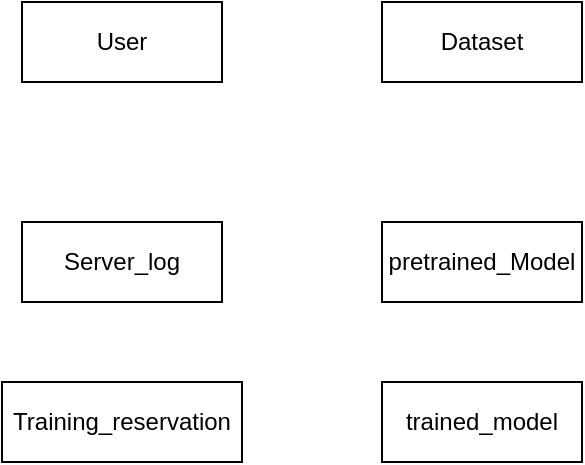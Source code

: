 <mxfile>
    <diagram id="-OIeIlebDKZf69Znbcxf" name="概念設計">
        <mxGraphModel dx="770" dy="889" grid="1" gridSize="10" guides="1" tooltips="1" connect="1" arrows="1" fold="1" page="1" pageScale="1" pageWidth="1654" pageHeight="1169" math="0" shadow="0">
            <root>
                <mxCell id="0"/>
                <mxCell id="1" parent="0"/>
                <mxCell id="W6x3wT-A6IX1pkWqEg9k-1" value="User" style="whiteSpace=wrap;html=1;align=center;" parent="1" vertex="1">
                    <mxGeometry x="210" y="160" width="100" height="40" as="geometry"/>
                </mxCell>
                <mxCell id="W6x3wT-A6IX1pkWqEg9k-2" value="Server_log" style="whiteSpace=wrap;html=1;align=center;" parent="1" vertex="1">
                    <mxGeometry x="210" y="270" width="100" height="40" as="geometry"/>
                </mxCell>
                <mxCell id="W6x3wT-A6IX1pkWqEg9k-3" value="Dataset" style="whiteSpace=wrap;html=1;align=center;" parent="1" vertex="1">
                    <mxGeometry x="390" y="160" width="100" height="40" as="geometry"/>
                </mxCell>
                <mxCell id="W6x3wT-A6IX1pkWqEg9k-4" value="pretrained_Model" style="whiteSpace=wrap;html=1;align=center;" parent="1" vertex="1">
                    <mxGeometry x="390" y="270" width="100" height="40" as="geometry"/>
                </mxCell>
                <mxCell id="W6x3wT-A6IX1pkWqEg9k-5" value="trained_model" style="whiteSpace=wrap;html=1;align=center;" parent="1" vertex="1">
                    <mxGeometry x="390" y="350" width="100" height="40" as="geometry"/>
                </mxCell>
                <mxCell id="ULpc4OwZ-8ZQqgd8-chj-1" value="Training_reservation" style="whiteSpace=wrap;html=1;align=center;" parent="1" vertex="1">
                    <mxGeometry x="200" y="350" width="120" height="40" as="geometry"/>
                </mxCell>
            </root>
        </mxGraphModel>
    </diagram>
    <diagram id="509X2uFlEkrCsPNyyh1V" name="論理設計">
        <mxGraphModel dx="513" dy="593" grid="1" gridSize="10" guides="1" tooltips="1" connect="1" arrows="1" fold="1" page="1" pageScale="1" pageWidth="1654" pageHeight="1169" math="0" shadow="0">
            <root>
                <mxCell id="0"/>
                <mxCell id="1" parent="0"/>
                <mxCell id="XiA5LVMTnDen2quXAM-4-6" value="user" style="shape=table;startSize=30;container=1;collapsible=1;childLayout=tableLayout;fixedRows=1;rowLines=0;fontStyle=1;align=center;resizeLast=1;" parent="1" vertex="1">
                    <mxGeometry x="757" y="250" width="180" height="210" as="geometry"/>
                </mxCell>
                <mxCell id="XiA5LVMTnDen2quXAM-4-10" value="" style="shape=tableRow;horizontal=0;startSize=0;swimlaneHead=0;swimlaneBody=0;fillColor=none;collapsible=0;dropTarget=0;points=[[0,0.5],[1,0.5]];portConstraint=eastwest;top=0;left=0;right=0;bottom=1;" parent="XiA5LVMTnDen2quXAM-4-6" vertex="1">
                    <mxGeometry y="30" width="180" height="30" as="geometry"/>
                </mxCell>
                <mxCell id="XiA5LVMTnDen2quXAM-4-11" value="PK" style="shape=partialRectangle;connectable=0;fillColor=none;top=0;left=0;bottom=0;right=0;fontStyle=1;overflow=hidden;" parent="XiA5LVMTnDen2quXAM-4-10" vertex="1">
                    <mxGeometry width="50" height="30" as="geometry">
                        <mxRectangle width="50" height="30" as="alternateBounds"/>
                    </mxGeometry>
                </mxCell>
                <mxCell id="XiA5LVMTnDen2quXAM-4-12" value="id" style="shape=partialRectangle;connectable=0;fillColor=none;top=0;left=0;bottom=0;right=0;align=left;spacingLeft=6;fontStyle=5;overflow=hidden;" parent="XiA5LVMTnDen2quXAM-4-10" vertex="1">
                    <mxGeometry x="50" width="130" height="30" as="geometry">
                        <mxRectangle width="130" height="30" as="alternateBounds"/>
                    </mxGeometry>
                </mxCell>
                <mxCell id="XiA5LVMTnDen2quXAM-4-13" value="" style="shape=tableRow;horizontal=0;startSize=0;swimlaneHead=0;swimlaneBody=0;fillColor=none;collapsible=0;dropTarget=0;points=[[0,0.5],[1,0.5]];portConstraint=eastwest;top=0;left=0;right=0;bottom=0;" parent="XiA5LVMTnDen2quXAM-4-6" vertex="1">
                    <mxGeometry y="60" width="180" height="30" as="geometry"/>
                </mxCell>
                <mxCell id="XiA5LVMTnDen2quXAM-4-14" value="" style="shape=partialRectangle;connectable=0;fillColor=none;top=0;left=0;bottom=0;right=0;editable=1;overflow=hidden;" parent="XiA5LVMTnDen2quXAM-4-13" vertex="1">
                    <mxGeometry width="50" height="30" as="geometry">
                        <mxRectangle width="50" height="30" as="alternateBounds"/>
                    </mxGeometry>
                </mxCell>
                <mxCell id="XiA5LVMTnDen2quXAM-4-15" value="name" style="shape=partialRectangle;connectable=0;fillColor=none;top=0;left=0;bottom=0;right=0;align=left;spacingLeft=6;overflow=hidden;" parent="XiA5LVMTnDen2quXAM-4-13" vertex="1">
                    <mxGeometry x="50" width="130" height="30" as="geometry">
                        <mxRectangle width="130" height="30" as="alternateBounds"/>
                    </mxGeometry>
                </mxCell>
                <mxCell id="RjcCYQcrCwGtkvygkm09-259" value="" style="shape=tableRow;horizontal=0;startSize=0;swimlaneHead=0;swimlaneBody=0;fillColor=none;collapsible=0;dropTarget=0;points=[[0,0.5],[1,0.5]];portConstraint=eastwest;top=0;left=0;right=0;bottom=0;" parent="XiA5LVMTnDen2quXAM-4-6" vertex="1">
                    <mxGeometry y="90" width="180" height="30" as="geometry"/>
                </mxCell>
                <mxCell id="RjcCYQcrCwGtkvygkm09-260" value="" style="shape=partialRectangle;connectable=0;fillColor=none;top=0;left=0;bottom=0;right=0;editable=1;overflow=hidden;" parent="RjcCYQcrCwGtkvygkm09-259" vertex="1">
                    <mxGeometry width="50" height="30" as="geometry">
                        <mxRectangle width="50" height="30" as="alternateBounds"/>
                    </mxGeometry>
                </mxCell>
                <mxCell id="RjcCYQcrCwGtkvygkm09-261" value="mail_address" style="shape=partialRectangle;connectable=0;fillColor=none;top=0;left=0;bottom=0;right=0;align=left;spacingLeft=6;overflow=hidden;" parent="RjcCYQcrCwGtkvygkm09-259" vertex="1">
                    <mxGeometry x="50" width="130" height="30" as="geometry">
                        <mxRectangle width="130" height="30" as="alternateBounds"/>
                    </mxGeometry>
                </mxCell>
                <mxCell id="XiA5LVMTnDen2quXAM-4-16" value="" style="shape=tableRow;horizontal=0;startSize=0;swimlaneHead=0;swimlaneBody=0;fillColor=none;collapsible=0;dropTarget=0;points=[[0,0.5],[1,0.5]];portConstraint=eastwest;top=0;left=0;right=0;bottom=0;" parent="XiA5LVMTnDen2quXAM-4-6" vertex="1">
                    <mxGeometry y="120" width="180" height="30" as="geometry"/>
                </mxCell>
                <mxCell id="XiA5LVMTnDen2quXAM-4-17" value="" style="shape=partialRectangle;connectable=0;fillColor=none;top=0;left=0;bottom=0;right=0;editable=1;overflow=hidden;" parent="XiA5LVMTnDen2quXAM-4-16" vertex="1">
                    <mxGeometry width="50" height="30" as="geometry">
                        <mxRectangle width="50" height="30" as="alternateBounds"/>
                    </mxGeometry>
                </mxCell>
                <mxCell id="XiA5LVMTnDen2quXAM-4-18" value="password" style="shape=partialRectangle;connectable=0;fillColor=none;top=0;left=0;bottom=0;right=0;align=left;spacingLeft=6;overflow=hidden;" parent="XiA5LVMTnDen2quXAM-4-16" vertex="1">
                    <mxGeometry x="50" width="130" height="30" as="geometry">
                        <mxRectangle width="130" height="30" as="alternateBounds"/>
                    </mxGeometry>
                </mxCell>
                <mxCell id="XiA5LVMTnDen2quXAM-4-19" value="" style="shape=tableRow;horizontal=0;startSize=0;swimlaneHead=0;swimlaneBody=0;fillColor=none;collapsible=0;dropTarget=0;points=[[0,0.5],[1,0.5]];portConstraint=eastwest;top=0;left=0;right=0;bottom=0;" parent="XiA5LVMTnDen2quXAM-4-6" vertex="1">
                    <mxGeometry y="150" width="180" height="30" as="geometry"/>
                </mxCell>
                <mxCell id="XiA5LVMTnDen2quXAM-4-20" value="FK" style="shape=partialRectangle;connectable=0;fillColor=none;top=0;left=0;bottom=0;right=0;editable=1;overflow=hidden;" parent="XiA5LVMTnDen2quXAM-4-19" vertex="1">
                    <mxGeometry width="50" height="30" as="geometry">
                        <mxRectangle width="50" height="30" as="alternateBounds"/>
                    </mxGeometry>
                </mxCell>
                <mxCell id="XiA5LVMTnDen2quXAM-4-21" value="user_role_id" style="shape=partialRectangle;connectable=0;fillColor=none;top=0;left=0;bottom=0;right=0;align=left;spacingLeft=6;overflow=hidden;" parent="XiA5LVMTnDen2quXAM-4-19" vertex="1">
                    <mxGeometry x="50" width="130" height="30" as="geometry">
                        <mxRectangle width="130" height="30" as="alternateBounds"/>
                    </mxGeometry>
                </mxCell>
                <mxCell id="RjcCYQcrCwGtkvygkm09-141" value="" style="shape=tableRow;horizontal=0;startSize=0;swimlaneHead=0;swimlaneBody=0;fillColor=none;collapsible=0;dropTarget=0;points=[[0,0.5],[1,0.5]];portConstraint=eastwest;top=0;left=0;right=0;bottom=0;" parent="XiA5LVMTnDen2quXAM-4-6" vertex="1">
                    <mxGeometry y="180" width="180" height="30" as="geometry"/>
                </mxCell>
                <mxCell id="RjcCYQcrCwGtkvygkm09-142" value="FK" style="shape=partialRectangle;connectable=0;fillColor=none;top=0;left=0;bottom=0;right=0;editable=1;overflow=hidden;" parent="RjcCYQcrCwGtkvygkm09-141" vertex="1">
                    <mxGeometry width="50" height="30" as="geometry">
                        <mxRectangle width="50" height="30" as="alternateBounds"/>
                    </mxGeometry>
                </mxCell>
                <mxCell id="RjcCYQcrCwGtkvygkm09-143" value="approval_status_id" style="shape=partialRectangle;connectable=0;fillColor=none;top=0;left=0;bottom=0;right=0;align=left;spacingLeft=6;overflow=hidden;" parent="RjcCYQcrCwGtkvygkm09-141" vertex="1">
                    <mxGeometry x="50" width="130" height="30" as="geometry">
                        <mxRectangle width="130" height="30" as="alternateBounds"/>
                    </mxGeometry>
                </mxCell>
                <mxCell id="XiA5LVMTnDen2quXAM-4-22" value="trained_model" style="shape=table;startSize=30;container=1;collapsible=1;childLayout=tableLayout;fixedRows=1;rowLines=0;fontStyle=1;align=center;resizeLast=1;" parent="1" vertex="1">
                    <mxGeometry x="757" y="515" width="180" height="270" as="geometry"/>
                </mxCell>
                <mxCell id="XiA5LVMTnDen2quXAM-4-23" value="" style="shape=tableRow;horizontal=0;startSize=0;swimlaneHead=0;swimlaneBody=0;fillColor=none;collapsible=0;dropTarget=0;points=[[0,0.5],[1,0.5]];portConstraint=eastwest;top=0;left=0;right=0;bottom=1;" parent="XiA5LVMTnDen2quXAM-4-22" vertex="1">
                    <mxGeometry y="30" width="180" height="30" as="geometry"/>
                </mxCell>
                <mxCell id="XiA5LVMTnDen2quXAM-4-24" value="PK" style="shape=partialRectangle;connectable=0;fillColor=none;top=0;left=0;bottom=0;right=0;fontStyle=1;overflow=hidden;" parent="XiA5LVMTnDen2quXAM-4-23" vertex="1">
                    <mxGeometry width="50" height="30" as="geometry">
                        <mxRectangle width="50" height="30" as="alternateBounds"/>
                    </mxGeometry>
                </mxCell>
                <mxCell id="XiA5LVMTnDen2quXAM-4-25" value="id" style="shape=partialRectangle;connectable=0;fillColor=none;top=0;left=0;bottom=0;right=0;align=left;spacingLeft=6;fontStyle=5;overflow=hidden;" parent="XiA5LVMTnDen2quXAM-4-23" vertex="1">
                    <mxGeometry x="50" width="130" height="30" as="geometry">
                        <mxRectangle width="130" height="30" as="alternateBounds"/>
                    </mxGeometry>
                </mxCell>
                <mxCell id="XiA5LVMTnDen2quXAM-4-26" value="" style="shape=tableRow;horizontal=0;startSize=0;swimlaneHead=0;swimlaneBody=0;fillColor=none;collapsible=0;dropTarget=0;points=[[0,0.5],[1,0.5]];portConstraint=eastwest;top=0;left=0;right=0;bottom=0;" parent="XiA5LVMTnDen2quXAM-4-22" vertex="1">
                    <mxGeometry y="60" width="180" height="30" as="geometry"/>
                </mxCell>
                <mxCell id="XiA5LVMTnDen2quXAM-4-27" value="" style="shape=partialRectangle;connectable=0;fillColor=none;top=0;left=0;bottom=0;right=0;editable=1;overflow=hidden;" parent="XiA5LVMTnDen2quXAM-4-26" vertex="1">
                    <mxGeometry width="50" height="30" as="geometry">
                        <mxRectangle width="50" height="30" as="alternateBounds"/>
                    </mxGeometry>
                </mxCell>
                <mxCell id="XiA5LVMTnDen2quXAM-4-28" value="name" style="shape=partialRectangle;connectable=0;fillColor=none;top=0;left=0;bottom=0;right=0;align=left;spacingLeft=6;overflow=hidden;" parent="XiA5LVMTnDen2quXAM-4-26" vertex="1">
                    <mxGeometry x="50" width="130" height="30" as="geometry">
                        <mxRectangle width="130" height="30" as="alternateBounds"/>
                    </mxGeometry>
                </mxCell>
                <mxCell id="XiA5LVMTnDen2quXAM-4-29" value="" style="shape=tableRow;horizontal=0;startSize=0;swimlaneHead=0;swimlaneBody=0;fillColor=none;collapsible=0;dropTarget=0;points=[[0,0.5],[1,0.5]];portConstraint=eastwest;top=0;left=0;right=0;bottom=0;" parent="XiA5LVMTnDen2quXAM-4-22" vertex="1">
                    <mxGeometry y="90" width="180" height="30" as="geometry"/>
                </mxCell>
                <mxCell id="XiA5LVMTnDen2quXAM-4-30" value="FK" style="shape=partialRectangle;connectable=0;fillColor=none;top=0;left=0;bottom=0;right=0;editable=1;overflow=hidden;" parent="XiA5LVMTnDen2quXAM-4-29" vertex="1">
                    <mxGeometry width="50" height="30" as="geometry">
                        <mxRectangle width="50" height="30" as="alternateBounds"/>
                    </mxGeometry>
                </mxCell>
                <mxCell id="XiA5LVMTnDen2quXAM-4-31" value="user_id" style="shape=partialRectangle;connectable=0;fillColor=none;top=0;left=0;bottom=0;right=0;align=left;spacingLeft=6;overflow=hidden;" parent="XiA5LVMTnDen2quXAM-4-29" vertex="1">
                    <mxGeometry x="50" width="130" height="30" as="geometry">
                        <mxRectangle width="130" height="30" as="alternateBounds"/>
                    </mxGeometry>
                </mxCell>
                <mxCell id="RjcCYQcrCwGtkvygkm09-189" value="" style="shape=tableRow;horizontal=0;startSize=0;swimlaneHead=0;swimlaneBody=0;fillColor=none;collapsible=0;dropTarget=0;points=[[0,0.5],[1,0.5]];portConstraint=eastwest;top=0;left=0;right=0;bottom=0;" parent="XiA5LVMTnDen2quXAM-4-22" vertex="1">
                    <mxGeometry y="120" width="180" height="30" as="geometry"/>
                </mxCell>
                <mxCell id="RjcCYQcrCwGtkvygkm09-190" value="FK" style="shape=partialRectangle;connectable=0;fillColor=none;top=0;left=0;bottom=0;right=0;editable=1;overflow=hidden;" parent="RjcCYQcrCwGtkvygkm09-189" vertex="1">
                    <mxGeometry width="50" height="30" as="geometry">
                        <mxRectangle width="50" height="30" as="alternateBounds"/>
                    </mxGeometry>
                </mxCell>
                <mxCell id="RjcCYQcrCwGtkvygkm09-191" value="pretrained_model_id" style="shape=partialRectangle;connectable=0;fillColor=none;top=0;left=0;bottom=0;right=0;align=left;spacingLeft=6;overflow=hidden;" parent="RjcCYQcrCwGtkvygkm09-189" vertex="1">
                    <mxGeometry x="50" width="130" height="30" as="geometry">
                        <mxRectangle width="130" height="30" as="alternateBounds"/>
                    </mxGeometry>
                </mxCell>
                <mxCell id="RjcCYQcrCwGtkvygkm09-212" value="" style="shape=tableRow;horizontal=0;startSize=0;swimlaneHead=0;swimlaneBody=0;fillColor=none;collapsible=0;dropTarget=0;points=[[0,0.5],[1,0.5]];portConstraint=eastwest;top=0;left=0;right=0;bottom=0;" parent="XiA5LVMTnDen2quXAM-4-22" vertex="1">
                    <mxGeometry y="150" width="180" height="30" as="geometry"/>
                </mxCell>
                <mxCell id="RjcCYQcrCwGtkvygkm09-213" value="FK" style="shape=partialRectangle;connectable=0;fillColor=none;top=0;left=0;bottom=0;right=0;editable=1;overflow=hidden;" parent="RjcCYQcrCwGtkvygkm09-212" vertex="1">
                    <mxGeometry width="50" height="30" as="geometry">
                        <mxRectangle width="50" height="30" as="alternateBounds"/>
                    </mxGeometry>
                </mxCell>
                <mxCell id="RjcCYQcrCwGtkvygkm09-214" value="model_status_id" style="shape=partialRectangle;connectable=0;fillColor=none;top=0;left=0;bottom=0;right=0;align=left;spacingLeft=6;overflow=hidden;" parent="RjcCYQcrCwGtkvygkm09-212" vertex="1">
                    <mxGeometry x="50" width="130" height="30" as="geometry">
                        <mxRectangle width="130" height="30" as="alternateBounds"/>
                    </mxGeometry>
                </mxCell>
                <mxCell id="RjcCYQcrCwGtkvygkm09-192" value="" style="shape=tableRow;horizontal=0;startSize=0;swimlaneHead=0;swimlaneBody=0;fillColor=none;collapsible=0;dropTarget=0;points=[[0,0.5],[1,0.5]];portConstraint=eastwest;top=0;left=0;right=0;bottom=0;" parent="XiA5LVMTnDen2quXAM-4-22" vertex="1">
                    <mxGeometry y="180" width="180" height="30" as="geometry"/>
                </mxCell>
                <mxCell id="RjcCYQcrCwGtkvygkm09-193" value="" style="shape=partialRectangle;connectable=0;fillColor=none;top=0;left=0;bottom=0;right=0;editable=1;overflow=hidden;" parent="RjcCYQcrCwGtkvygkm09-192" vertex="1">
                    <mxGeometry width="50" height="30" as="geometry">
                        <mxRectangle width="50" height="30" as="alternateBounds"/>
                    </mxGeometry>
                </mxCell>
                <mxCell id="RjcCYQcrCwGtkvygkm09-194" value="reservation_time" style="shape=partialRectangle;connectable=0;fillColor=none;top=0;left=0;bottom=0;right=0;align=left;spacingLeft=6;overflow=hidden;" parent="RjcCYQcrCwGtkvygkm09-192" vertex="1">
                    <mxGeometry x="50" width="130" height="30" as="geometry">
                        <mxRectangle width="130" height="30" as="alternateBounds"/>
                    </mxGeometry>
                </mxCell>
                <mxCell id="RjcCYQcrCwGtkvygkm09-242" value="" style="shape=tableRow;horizontal=0;startSize=0;swimlaneHead=0;swimlaneBody=0;fillColor=none;collapsible=0;dropTarget=0;points=[[0,0.5],[1,0.5]];portConstraint=eastwest;top=0;left=0;right=0;bottom=0;" parent="XiA5LVMTnDen2quXAM-4-22" vertex="1">
                    <mxGeometry y="210" width="180" height="30" as="geometry"/>
                </mxCell>
                <mxCell id="RjcCYQcrCwGtkvygkm09-243" value="" style="shape=partialRectangle;connectable=0;fillColor=none;top=0;left=0;bottom=0;right=0;editable=1;overflow=hidden;" parent="RjcCYQcrCwGtkvygkm09-242" vertex="1">
                    <mxGeometry width="50" height="30" as="geometry">
                        <mxRectangle width="50" height="30" as="alternateBounds"/>
                    </mxGeometry>
                </mxCell>
                <mxCell id="RjcCYQcrCwGtkvygkm09-244" value="training_time" style="shape=partialRectangle;connectable=0;fillColor=none;top=0;left=0;bottom=0;right=0;align=left;spacingLeft=6;overflow=hidden;" parent="RjcCYQcrCwGtkvygkm09-242" vertex="1">
                    <mxGeometry x="50" width="130" height="30" as="geometry">
                        <mxRectangle width="130" height="30" as="alternateBounds"/>
                    </mxGeometry>
                </mxCell>
                <mxCell id="RjcCYQcrCwGtkvygkm09-297" value="" style="shape=tableRow;horizontal=0;startSize=0;swimlaneHead=0;swimlaneBody=0;fillColor=none;collapsible=0;dropTarget=0;points=[[0,0.5],[1,0.5]];portConstraint=eastwest;top=0;left=0;right=0;bottom=0;" parent="XiA5LVMTnDen2quXAM-4-22" vertex="1">
                    <mxGeometry y="240" width="180" height="30" as="geometry"/>
                </mxCell>
                <mxCell id="RjcCYQcrCwGtkvygkm09-298" value="" style="shape=partialRectangle;connectable=0;fillColor=none;top=0;left=0;bottom=0;right=0;editable=1;overflow=hidden;" parent="RjcCYQcrCwGtkvygkm09-297" vertex="1">
                    <mxGeometry width="50" height="30" as="geometry">
                        <mxRectangle width="50" height="30" as="alternateBounds"/>
                    </mxGeometry>
                </mxCell>
                <mxCell id="RjcCYQcrCwGtkvygkm09-299" value="completed_time" style="shape=partialRectangle;connectable=0;fillColor=none;top=0;left=0;bottom=0;right=0;align=left;spacingLeft=6;overflow=hidden;" parent="RjcCYQcrCwGtkvygkm09-297" vertex="1">
                    <mxGeometry x="50" width="130" height="30" as="geometry">
                        <mxRectangle width="130" height="30" as="alternateBounds"/>
                    </mxGeometry>
                </mxCell>
                <mxCell id="RjcCYQcrCwGtkvygkm09-23" value="pretrained_model" style="shape=table;startSize=30;container=1;collapsible=1;childLayout=tableLayout;fixedRows=1;rowLines=0;fontStyle=1;align=center;resizeLast=1;" parent="1" vertex="1">
                    <mxGeometry x="762.25" y="840" width="169.5" height="150" as="geometry"/>
                </mxCell>
                <mxCell id="RjcCYQcrCwGtkvygkm09-24" value="" style="shape=tableRow;horizontal=0;startSize=0;swimlaneHead=0;swimlaneBody=0;fillColor=none;collapsible=0;dropTarget=0;points=[[0,0.5],[1,0.5]];portConstraint=eastwest;top=0;left=0;right=0;bottom=1;" parent="RjcCYQcrCwGtkvygkm09-23" vertex="1">
                    <mxGeometry y="30" width="169.5" height="30" as="geometry"/>
                </mxCell>
                <mxCell id="RjcCYQcrCwGtkvygkm09-25" value="PK" style="shape=partialRectangle;connectable=0;fillColor=none;top=0;left=0;bottom=0;right=0;fontStyle=1;overflow=hidden;" parent="RjcCYQcrCwGtkvygkm09-24" vertex="1">
                    <mxGeometry width="50" height="30" as="geometry">
                        <mxRectangle width="50" height="30" as="alternateBounds"/>
                    </mxGeometry>
                </mxCell>
                <mxCell id="RjcCYQcrCwGtkvygkm09-26" value="id" style="shape=partialRectangle;connectable=0;fillColor=none;top=0;left=0;bottom=0;right=0;align=left;spacingLeft=6;fontStyle=5;overflow=hidden;" parent="RjcCYQcrCwGtkvygkm09-24" vertex="1">
                    <mxGeometry x="50" width="119.5" height="30" as="geometry">
                        <mxRectangle width="119.5" height="30" as="alternateBounds"/>
                    </mxGeometry>
                </mxCell>
                <mxCell id="RjcCYQcrCwGtkvygkm09-27" value="" style="shape=tableRow;horizontal=0;startSize=0;swimlaneHead=0;swimlaneBody=0;fillColor=none;collapsible=0;dropTarget=0;points=[[0,0.5],[1,0.5]];portConstraint=eastwest;top=0;left=0;right=0;bottom=0;" parent="RjcCYQcrCwGtkvygkm09-23" vertex="1">
                    <mxGeometry y="60" width="169.5" height="30" as="geometry"/>
                </mxCell>
                <mxCell id="RjcCYQcrCwGtkvygkm09-28" value="" style="shape=partialRectangle;connectable=0;fillColor=none;top=0;left=0;bottom=0;right=0;editable=1;overflow=hidden;" parent="RjcCYQcrCwGtkvygkm09-27" vertex="1">
                    <mxGeometry width="50" height="30" as="geometry">
                        <mxRectangle width="50" height="30" as="alternateBounds"/>
                    </mxGeometry>
                </mxCell>
                <mxCell id="RjcCYQcrCwGtkvygkm09-29" value="name" style="shape=partialRectangle;connectable=0;fillColor=none;top=0;left=0;bottom=0;right=0;align=left;spacingLeft=6;overflow=hidden;" parent="RjcCYQcrCwGtkvygkm09-27" vertex="1">
                    <mxGeometry x="50" width="119.5" height="30" as="geometry">
                        <mxRectangle width="119.5" height="30" as="alternateBounds"/>
                    </mxGeometry>
                </mxCell>
                <mxCell id="RjcCYQcrCwGtkvygkm09-248" value="" style="shape=tableRow;horizontal=0;startSize=0;swimlaneHead=0;swimlaneBody=0;fillColor=none;collapsible=0;dropTarget=0;points=[[0,0.5],[1,0.5]];portConstraint=eastwest;top=0;left=0;right=0;bottom=0;" parent="RjcCYQcrCwGtkvygkm09-23" vertex="1">
                    <mxGeometry y="90" width="169.5" height="30" as="geometry"/>
                </mxCell>
                <mxCell id="RjcCYQcrCwGtkvygkm09-249" value="FK" style="shape=partialRectangle;connectable=0;fillColor=none;top=0;left=0;bottom=0;right=0;editable=1;overflow=hidden;" parent="RjcCYQcrCwGtkvygkm09-248" vertex="1">
                    <mxGeometry width="50" height="30" as="geometry">
                        <mxRectangle width="50" height="30" as="alternateBounds"/>
                    </mxGeometry>
                </mxCell>
                <mxCell id="RjcCYQcrCwGtkvygkm09-250" value="task_type_id" style="shape=partialRectangle;connectable=0;fillColor=none;top=0;left=0;bottom=0;right=0;align=left;spacingLeft=6;overflow=hidden;" parent="RjcCYQcrCwGtkvygkm09-248" vertex="1">
                    <mxGeometry x="50" width="119.5" height="30" as="geometry">
                        <mxRectangle width="119.5" height="30" as="alternateBounds"/>
                    </mxGeometry>
                </mxCell>
                <mxCell id="RjcCYQcrCwGtkvygkm09-245" value="" style="shape=tableRow;horizontal=0;startSize=0;swimlaneHead=0;swimlaneBody=0;fillColor=none;collapsible=0;dropTarget=0;points=[[0,0.5],[1,0.5]];portConstraint=eastwest;top=0;left=0;right=0;bottom=0;" parent="RjcCYQcrCwGtkvygkm09-23" vertex="1">
                    <mxGeometry y="120" width="169.5" height="30" as="geometry"/>
                </mxCell>
                <mxCell id="RjcCYQcrCwGtkvygkm09-246" value="FK" style="shape=partialRectangle;connectable=0;fillColor=none;top=0;left=0;bottom=0;right=0;editable=1;overflow=hidden;" parent="RjcCYQcrCwGtkvygkm09-245" vertex="1">
                    <mxGeometry width="50" height="30" as="geometry">
                        <mxRectangle width="50" height="30" as="alternateBounds"/>
                    </mxGeometry>
                </mxCell>
                <mxCell id="RjcCYQcrCwGtkvygkm09-247" value="annotation_type_id" style="shape=partialRectangle;connectable=0;fillColor=none;top=0;left=0;bottom=0;right=0;align=left;spacingLeft=6;overflow=hidden;" parent="RjcCYQcrCwGtkvygkm09-245" vertex="1">
                    <mxGeometry x="50" width="119.5" height="30" as="geometry">
                        <mxRectangle width="119.5" height="30" as="alternateBounds"/>
                    </mxGeometry>
                </mxCell>
                <mxCell id="RjcCYQcrCwGtkvygkm09-33" value="model_param_key" style="shape=table;startSize=30;container=1;collapsible=1;childLayout=tableLayout;fixedRows=1;rowLines=0;fontStyle=1;align=center;resizeLast=1;" parent="1" vertex="1">
                    <mxGeometry x="757" y="1030" width="180" height="120" as="geometry"/>
                </mxCell>
                <mxCell id="RjcCYQcrCwGtkvygkm09-34" value="" style="shape=tableRow;horizontal=0;startSize=0;swimlaneHead=0;swimlaneBody=0;fillColor=none;collapsible=0;dropTarget=0;points=[[0,0.5],[1,0.5]];portConstraint=eastwest;top=0;left=0;right=0;bottom=1;" parent="RjcCYQcrCwGtkvygkm09-33" vertex="1">
                    <mxGeometry y="30" width="180" height="30" as="geometry"/>
                </mxCell>
                <mxCell id="RjcCYQcrCwGtkvygkm09-35" value="PK" style="shape=partialRectangle;connectable=0;fillColor=none;top=0;left=0;bottom=0;right=0;fontStyle=1;overflow=hidden;" parent="RjcCYQcrCwGtkvygkm09-34" vertex="1">
                    <mxGeometry width="50" height="30" as="geometry">
                        <mxRectangle width="50" height="30" as="alternateBounds"/>
                    </mxGeometry>
                </mxCell>
                <mxCell id="RjcCYQcrCwGtkvygkm09-36" value="id" style="shape=partialRectangle;connectable=0;fillColor=none;top=0;left=0;bottom=0;right=0;align=left;spacingLeft=6;fontStyle=5;overflow=hidden;" parent="RjcCYQcrCwGtkvygkm09-34" vertex="1">
                    <mxGeometry x="50" width="130" height="30" as="geometry">
                        <mxRectangle width="130" height="30" as="alternateBounds"/>
                    </mxGeometry>
                </mxCell>
                <mxCell id="RjcCYQcrCwGtkvygkm09-40" value="" style="shape=tableRow;horizontal=0;startSize=0;swimlaneHead=0;swimlaneBody=0;fillColor=none;collapsible=0;dropTarget=0;points=[[0,0.5],[1,0.5]];portConstraint=eastwest;top=0;left=0;right=0;bottom=0;" parent="RjcCYQcrCwGtkvygkm09-33" vertex="1">
                    <mxGeometry y="60" width="180" height="30" as="geometry"/>
                </mxCell>
                <mxCell id="RjcCYQcrCwGtkvygkm09-41" value="FK" style="shape=partialRectangle;connectable=0;fillColor=none;top=0;left=0;bottom=0;right=0;editable=1;overflow=hidden;" parent="RjcCYQcrCwGtkvygkm09-40" vertex="1">
                    <mxGeometry width="50" height="30" as="geometry">
                        <mxRectangle width="50" height="30" as="alternateBounds"/>
                    </mxGeometry>
                </mxCell>
                <mxCell id="RjcCYQcrCwGtkvygkm09-42" value="pretrained_model_id" style="shape=partialRectangle;connectable=0;fillColor=none;top=0;left=0;bottom=0;right=0;align=left;spacingLeft=6;overflow=hidden;" parent="RjcCYQcrCwGtkvygkm09-40" vertex="1">
                    <mxGeometry x="50" width="130" height="30" as="geometry">
                        <mxRectangle width="130" height="30" as="alternateBounds"/>
                    </mxGeometry>
                </mxCell>
                <mxCell id="RjcCYQcrCwGtkvygkm09-162" value="" style="shape=tableRow;horizontal=0;startSize=0;swimlaneHead=0;swimlaneBody=0;fillColor=none;collapsible=0;dropTarget=0;points=[[0,0.5],[1,0.5]];portConstraint=eastwest;top=0;left=0;right=0;bottom=0;" parent="RjcCYQcrCwGtkvygkm09-33" vertex="1">
                    <mxGeometry y="90" width="180" height="30" as="geometry"/>
                </mxCell>
                <mxCell id="RjcCYQcrCwGtkvygkm09-163" value="" style="shape=partialRectangle;connectable=0;fillColor=none;top=0;left=0;bottom=0;right=0;editable=1;overflow=hidden;" parent="RjcCYQcrCwGtkvygkm09-162" vertex="1">
                    <mxGeometry width="50" height="30" as="geometry">
                        <mxRectangle width="50" height="30" as="alternateBounds"/>
                    </mxGeometry>
                </mxCell>
                <mxCell id="RjcCYQcrCwGtkvygkm09-164" value="name" style="shape=partialRectangle;connectable=0;fillColor=none;top=0;left=0;bottom=0;right=0;align=left;spacingLeft=6;overflow=hidden;" parent="RjcCYQcrCwGtkvygkm09-162" vertex="1">
                    <mxGeometry x="50" width="130" height="30" as="geometry">
                        <mxRectangle width="130" height="30" as="alternateBounds"/>
                    </mxGeometry>
                </mxCell>
                <mxCell id="RjcCYQcrCwGtkvygkm09-43" value="server_usage_log" style="shape=table;startSize=30;container=1;collapsible=1;childLayout=tableLayout;fixedRows=1;rowLines=0;fontStyle=1;align=center;resizeLast=1;" parent="1" vertex="1">
                    <mxGeometry x="493" y="250" width="180" height="150" as="geometry"/>
                </mxCell>
                <mxCell id="RjcCYQcrCwGtkvygkm09-44" value="" style="shape=tableRow;horizontal=0;startSize=0;swimlaneHead=0;swimlaneBody=0;fillColor=none;collapsible=0;dropTarget=0;points=[[0,0.5],[1,0.5]];portConstraint=eastwest;top=0;left=0;right=0;bottom=1;" parent="RjcCYQcrCwGtkvygkm09-43" vertex="1">
                    <mxGeometry y="30" width="180" height="30" as="geometry"/>
                </mxCell>
                <mxCell id="RjcCYQcrCwGtkvygkm09-45" value="PK" style="shape=partialRectangle;connectable=0;fillColor=none;top=0;left=0;bottom=0;right=0;fontStyle=1;overflow=hidden;" parent="RjcCYQcrCwGtkvygkm09-44" vertex="1">
                    <mxGeometry width="50" height="30" as="geometry">
                        <mxRectangle width="50" height="30" as="alternateBounds"/>
                    </mxGeometry>
                </mxCell>
                <mxCell id="RjcCYQcrCwGtkvygkm09-46" value="id" style="shape=partialRectangle;connectable=0;fillColor=none;top=0;left=0;bottom=0;right=0;align=left;spacingLeft=6;fontStyle=5;overflow=hidden;" parent="RjcCYQcrCwGtkvygkm09-44" vertex="1">
                    <mxGeometry x="50" width="130" height="30" as="geometry">
                        <mxRectangle width="130" height="30" as="alternateBounds"/>
                    </mxGeometry>
                </mxCell>
                <mxCell id="RjcCYQcrCwGtkvygkm09-47" value="" style="shape=tableRow;horizontal=0;startSize=0;swimlaneHead=0;swimlaneBody=0;fillColor=none;collapsible=0;dropTarget=0;points=[[0,0.5],[1,0.5]];portConstraint=eastwest;top=0;left=0;right=0;bottom=0;" parent="RjcCYQcrCwGtkvygkm09-43" vertex="1">
                    <mxGeometry y="60" width="180" height="30" as="geometry"/>
                </mxCell>
                <mxCell id="RjcCYQcrCwGtkvygkm09-48" value="" style="shape=partialRectangle;connectable=0;fillColor=none;top=0;left=0;bottom=0;right=0;editable=1;overflow=hidden;" parent="RjcCYQcrCwGtkvygkm09-47" vertex="1">
                    <mxGeometry width="50" height="30" as="geometry">
                        <mxRectangle width="50" height="30" as="alternateBounds"/>
                    </mxGeometry>
                </mxCell>
                <mxCell id="RjcCYQcrCwGtkvygkm09-49" value="time_stamp" style="shape=partialRectangle;connectable=0;fillColor=none;top=0;left=0;bottom=0;right=0;align=left;spacingLeft=6;overflow=hidden;" parent="RjcCYQcrCwGtkvygkm09-47" vertex="1">
                    <mxGeometry x="50" width="130" height="30" as="geometry">
                        <mxRectangle width="130" height="30" as="alternateBounds"/>
                    </mxGeometry>
                </mxCell>
                <mxCell id="RjcCYQcrCwGtkvygkm09-63" value="" style="shape=tableRow;horizontal=0;startSize=0;swimlaneHead=0;swimlaneBody=0;fillColor=none;collapsible=0;dropTarget=0;points=[[0,0.5],[1,0.5]];portConstraint=eastwest;top=0;left=0;right=0;bottom=0;" parent="RjcCYQcrCwGtkvygkm09-43" vertex="1">
                    <mxGeometry y="90" width="180" height="30" as="geometry"/>
                </mxCell>
                <mxCell id="RjcCYQcrCwGtkvygkm09-64" value="FK" style="shape=partialRectangle;connectable=0;fillColor=none;top=0;left=0;bottom=0;right=0;editable=1;overflow=hidden;" parent="RjcCYQcrCwGtkvygkm09-63" vertex="1">
                    <mxGeometry width="50" height="30" as="geometry">
                        <mxRectangle width="50" height="30" as="alternateBounds"/>
                    </mxGeometry>
                </mxCell>
                <mxCell id="RjcCYQcrCwGtkvygkm09-65" value="server_status_id" style="shape=partialRectangle;connectable=0;fillColor=none;top=0;left=0;bottom=0;right=0;align=left;spacingLeft=6;overflow=hidden;" parent="RjcCYQcrCwGtkvygkm09-63" vertex="1">
                    <mxGeometry x="50" width="130" height="30" as="geometry">
                        <mxRectangle width="130" height="30" as="alternateBounds"/>
                    </mxGeometry>
                </mxCell>
                <mxCell id="RjcCYQcrCwGtkvygkm09-66" value="" style="shape=tableRow;horizontal=0;startSize=0;swimlaneHead=0;swimlaneBody=0;fillColor=none;collapsible=0;dropTarget=0;points=[[0,0.5],[1,0.5]];portConstraint=eastwest;top=0;left=0;right=0;bottom=0;" parent="RjcCYQcrCwGtkvygkm09-43" vertex="1">
                    <mxGeometry y="120" width="180" height="30" as="geometry"/>
                </mxCell>
                <mxCell id="RjcCYQcrCwGtkvygkm09-67" value="FK" style="shape=partialRectangle;connectable=0;fillColor=none;top=0;left=0;bottom=0;right=0;editable=1;overflow=hidden;" parent="RjcCYQcrCwGtkvygkm09-66" vertex="1">
                    <mxGeometry width="50" height="30" as="geometry">
                        <mxRectangle width="50" height="30" as="alternateBounds"/>
                    </mxGeometry>
                </mxCell>
                <mxCell id="RjcCYQcrCwGtkvygkm09-68" value="user_id" style="shape=partialRectangle;connectable=0;fillColor=none;top=0;left=0;bottom=0;right=0;align=left;spacingLeft=6;overflow=hidden;" parent="RjcCYQcrCwGtkvygkm09-66" vertex="1">
                    <mxGeometry x="50" width="130" height="30" as="geometry">
                        <mxRectangle width="130" height="30" as="alternateBounds"/>
                    </mxGeometry>
                </mxCell>
                <mxCell id="RjcCYQcrCwGtkvygkm09-113" style="edgeStyle=none;html=1;entryX=0.5;entryY=0;entryDx=0;entryDy=0;endArrow=ERmandOne;endFill=0;startArrow=ERoneToMany;startFill=0;" parent="1" source="RjcCYQcrCwGtkvygkm09-50" target="RjcCYQcrCwGtkvygkm09-100" edge="1">
                    <mxGeometry relative="1" as="geometry"/>
                </mxCell>
                <mxCell id="RjcCYQcrCwGtkvygkm09-50" value="dataset" style="shape=table;startSize=30;container=1;collapsible=1;childLayout=tableLayout;fixedRows=1;rowLines=0;fontStyle=1;align=center;resizeLast=1;" parent="1" vertex="1">
                    <mxGeometry x="497" y="515" width="180" height="150" as="geometry"/>
                </mxCell>
                <mxCell id="RjcCYQcrCwGtkvygkm09-51" value="" style="shape=tableRow;horizontal=0;startSize=0;swimlaneHead=0;swimlaneBody=0;fillColor=none;collapsible=0;dropTarget=0;points=[[0,0.5],[1,0.5]];portConstraint=eastwest;top=0;left=0;right=0;bottom=1;" parent="RjcCYQcrCwGtkvygkm09-50" vertex="1">
                    <mxGeometry y="30" width="180" height="30" as="geometry"/>
                </mxCell>
                <mxCell id="RjcCYQcrCwGtkvygkm09-52" value="PK" style="shape=partialRectangle;connectable=0;fillColor=none;top=0;left=0;bottom=0;right=0;fontStyle=1;overflow=hidden;" parent="RjcCYQcrCwGtkvygkm09-51" vertex="1">
                    <mxGeometry width="50" height="30" as="geometry">
                        <mxRectangle width="50" height="30" as="alternateBounds"/>
                    </mxGeometry>
                </mxCell>
                <mxCell id="RjcCYQcrCwGtkvygkm09-53" value="id" style="shape=partialRectangle;connectable=0;fillColor=none;top=0;left=0;bottom=0;right=0;align=left;spacingLeft=6;fontStyle=5;overflow=hidden;" parent="RjcCYQcrCwGtkvygkm09-51" vertex="1">
                    <mxGeometry x="50" width="130" height="30" as="geometry">
                        <mxRectangle width="130" height="30" as="alternateBounds"/>
                    </mxGeometry>
                </mxCell>
                <mxCell id="RjcCYQcrCwGtkvygkm09-54" value="" style="shape=tableRow;horizontal=0;startSize=0;swimlaneHead=0;swimlaneBody=0;fillColor=none;collapsible=0;dropTarget=0;points=[[0,0.5],[1,0.5]];portConstraint=eastwest;top=0;left=0;right=0;bottom=0;" parent="RjcCYQcrCwGtkvygkm09-50" vertex="1">
                    <mxGeometry y="60" width="180" height="30" as="geometry"/>
                </mxCell>
                <mxCell id="RjcCYQcrCwGtkvygkm09-55" value="" style="shape=partialRectangle;connectable=0;fillColor=none;top=0;left=0;bottom=0;right=0;editable=1;overflow=hidden;" parent="RjcCYQcrCwGtkvygkm09-54" vertex="1">
                    <mxGeometry width="50" height="30" as="geometry">
                        <mxRectangle width="50" height="30" as="alternateBounds"/>
                    </mxGeometry>
                </mxCell>
                <mxCell id="RjcCYQcrCwGtkvygkm09-56" value="name" style="shape=partialRectangle;connectable=0;fillColor=none;top=0;left=0;bottom=0;right=0;align=left;spacingLeft=6;overflow=hidden;" parent="RjcCYQcrCwGtkvygkm09-54" vertex="1">
                    <mxGeometry x="50" width="130" height="30" as="geometry">
                        <mxRectangle width="130" height="30" as="alternateBounds"/>
                    </mxGeometry>
                </mxCell>
                <mxCell id="RjcCYQcrCwGtkvygkm09-94" value="" style="shape=tableRow;horizontal=0;startSize=0;swimlaneHead=0;swimlaneBody=0;fillColor=none;collapsible=0;dropTarget=0;points=[[0,0.5],[1,0.5]];portConstraint=eastwest;top=0;left=0;right=0;bottom=0;" parent="RjcCYQcrCwGtkvygkm09-50" vertex="1">
                    <mxGeometry y="90" width="180" height="30" as="geometry"/>
                </mxCell>
                <mxCell id="RjcCYQcrCwGtkvygkm09-95" value="FK" style="shape=partialRectangle;connectable=0;fillColor=none;top=0;left=0;bottom=0;right=0;editable=1;overflow=hidden;" parent="RjcCYQcrCwGtkvygkm09-94" vertex="1">
                    <mxGeometry width="50" height="30" as="geometry">
                        <mxRectangle width="50" height="30" as="alternateBounds"/>
                    </mxGeometry>
                </mxCell>
                <mxCell id="RjcCYQcrCwGtkvygkm09-96" value="user_id" style="shape=partialRectangle;connectable=0;fillColor=none;top=0;left=0;bottom=0;right=0;align=left;spacingLeft=6;overflow=hidden;" parent="RjcCYQcrCwGtkvygkm09-94" vertex="1">
                    <mxGeometry x="50" width="130" height="30" as="geometry">
                        <mxRectangle width="130" height="30" as="alternateBounds"/>
                    </mxGeometry>
                </mxCell>
                <mxCell id="RjcCYQcrCwGtkvygkm09-72" value="" style="shape=tableRow;horizontal=0;startSize=0;swimlaneHead=0;swimlaneBody=0;fillColor=none;collapsible=0;dropTarget=0;points=[[0,0.5],[1,0.5]];portConstraint=eastwest;top=0;left=0;right=0;bottom=0;" parent="RjcCYQcrCwGtkvygkm09-50" vertex="1">
                    <mxGeometry y="120" width="180" height="30" as="geometry"/>
                </mxCell>
                <mxCell id="RjcCYQcrCwGtkvygkm09-73" value="FK" style="shape=partialRectangle;connectable=0;fillColor=none;top=0;left=0;bottom=0;right=0;editable=1;overflow=hidden;" parent="RjcCYQcrCwGtkvygkm09-72" vertex="1">
                    <mxGeometry width="50" height="30" as="geometry">
                        <mxRectangle width="50" height="30" as="alternateBounds"/>
                    </mxGeometry>
                </mxCell>
                <mxCell id="RjcCYQcrCwGtkvygkm09-74" value="annotation_type_id" style="shape=partialRectangle;connectable=0;fillColor=none;top=0;left=0;bottom=0;right=0;align=left;spacingLeft=6;overflow=hidden;" parent="RjcCYQcrCwGtkvygkm09-72" vertex="1">
                    <mxGeometry x="50" width="130" height="30" as="geometry">
                        <mxRectangle width="130" height="30" as="alternateBounds"/>
                    </mxGeometry>
                </mxCell>
                <mxCell id="RjcCYQcrCwGtkvygkm09-78" value="image_mapper" style="shape=table;startSize=30;container=1;collapsible=1;childLayout=tableLayout;fixedRows=1;rowLines=0;fontStyle=1;align=center;resizeLast=1;" parent="1" vertex="1">
                    <mxGeometry x="290" y="515" width="147" height="210" as="geometry"/>
                </mxCell>
                <mxCell id="RjcCYQcrCwGtkvygkm09-79" value="" style="shape=tableRow;horizontal=0;startSize=0;swimlaneHead=0;swimlaneBody=0;fillColor=none;collapsible=0;dropTarget=0;points=[[0,0.5],[1,0.5]];portConstraint=eastwest;top=0;left=0;right=0;bottom=1;" parent="RjcCYQcrCwGtkvygkm09-78" vertex="1">
                    <mxGeometry y="30" width="147" height="30" as="geometry"/>
                </mxCell>
                <mxCell id="RjcCYQcrCwGtkvygkm09-80" value="PK" style="shape=partialRectangle;connectable=0;fillColor=none;top=0;left=0;bottom=0;right=0;fontStyle=1;overflow=hidden;" parent="RjcCYQcrCwGtkvygkm09-79" vertex="1">
                    <mxGeometry width="50" height="30" as="geometry">
                        <mxRectangle width="50" height="30" as="alternateBounds"/>
                    </mxGeometry>
                </mxCell>
                <mxCell id="RjcCYQcrCwGtkvygkm09-81" value="id" style="shape=partialRectangle;connectable=0;fillColor=none;top=0;left=0;bottom=0;right=0;align=left;spacingLeft=6;fontStyle=5;overflow=hidden;" parent="RjcCYQcrCwGtkvygkm09-79" vertex="1">
                    <mxGeometry x="50" width="97" height="30" as="geometry">
                        <mxRectangle width="97" height="30" as="alternateBounds"/>
                    </mxGeometry>
                </mxCell>
                <mxCell id="RjcCYQcrCwGtkvygkm09-82" value="" style="shape=tableRow;horizontal=0;startSize=0;swimlaneHead=0;swimlaneBody=0;fillColor=none;collapsible=0;dropTarget=0;points=[[0,0.5],[1,0.5]];portConstraint=eastwest;top=0;left=0;right=0;bottom=0;" parent="RjcCYQcrCwGtkvygkm09-78" vertex="1">
                    <mxGeometry y="60" width="147" height="30" as="geometry"/>
                </mxCell>
                <mxCell id="RjcCYQcrCwGtkvygkm09-83" value="FK" style="shape=partialRectangle;connectable=0;fillColor=none;top=0;left=0;bottom=0;right=0;editable=1;overflow=hidden;" parent="RjcCYQcrCwGtkvygkm09-82" vertex="1">
                    <mxGeometry width="50" height="30" as="geometry">
                        <mxRectangle width="50" height="30" as="alternateBounds"/>
                    </mxGeometry>
                </mxCell>
                <mxCell id="RjcCYQcrCwGtkvygkm09-84" value="dataset_id" style="shape=partialRectangle;connectable=0;fillColor=none;top=0;left=0;bottom=0;right=0;align=left;spacingLeft=6;overflow=hidden;" parent="RjcCYQcrCwGtkvygkm09-82" vertex="1">
                    <mxGeometry x="50" width="97" height="30" as="geometry">
                        <mxRectangle width="97" height="30" as="alternateBounds"/>
                    </mxGeometry>
                </mxCell>
                <mxCell id="RjcCYQcrCwGtkvygkm09-97" value="" style="shape=tableRow;horizontal=0;startSize=0;swimlaneHead=0;swimlaneBody=0;fillColor=none;collapsible=0;dropTarget=0;points=[[0,0.5],[1,0.5]];portConstraint=eastwest;top=0;left=0;right=0;bottom=0;" parent="RjcCYQcrCwGtkvygkm09-78" vertex="1">
                    <mxGeometry y="90" width="147" height="30" as="geometry"/>
                </mxCell>
                <mxCell id="RjcCYQcrCwGtkvygkm09-98" value="" style="shape=partialRectangle;connectable=0;fillColor=none;top=0;left=0;bottom=0;right=0;editable=1;overflow=hidden;" parent="RjcCYQcrCwGtkvygkm09-97" vertex="1">
                    <mxGeometry width="50" height="30" as="geometry">
                        <mxRectangle width="50" height="30" as="alternateBounds"/>
                    </mxGeometry>
                </mxCell>
                <mxCell id="RjcCYQcrCwGtkvygkm09-99" value="name" style="shape=partialRectangle;connectable=0;fillColor=none;top=0;left=0;bottom=0;right=0;align=left;spacingLeft=6;overflow=hidden;" parent="RjcCYQcrCwGtkvygkm09-97" vertex="1">
                    <mxGeometry x="50" width="97" height="30" as="geometry">
                        <mxRectangle width="97" height="30" as="alternateBounds"/>
                    </mxGeometry>
                </mxCell>
                <mxCell id="RjcCYQcrCwGtkvygkm09-85" value="" style="shape=tableRow;horizontal=0;startSize=0;swimlaneHead=0;swimlaneBody=0;fillColor=none;collapsible=0;dropTarget=0;points=[[0,0.5],[1,0.5]];portConstraint=eastwest;top=0;left=0;right=0;bottom=0;" parent="RjcCYQcrCwGtkvygkm09-78" vertex="1">
                    <mxGeometry y="120" width="147" height="30" as="geometry"/>
                </mxCell>
                <mxCell id="RjcCYQcrCwGtkvygkm09-86" value="" style="shape=partialRectangle;connectable=0;fillColor=none;top=0;left=0;bottom=0;right=0;editable=1;overflow=hidden;" parent="RjcCYQcrCwGtkvygkm09-85" vertex="1">
                    <mxGeometry width="50" height="30" as="geometry">
                        <mxRectangle width="50" height="30" as="alternateBounds"/>
                    </mxGeometry>
                </mxCell>
                <mxCell id="RjcCYQcrCwGtkvygkm09-87" value="image_path" style="shape=partialRectangle;connectable=0;fillColor=none;top=0;left=0;bottom=0;right=0;align=left;spacingLeft=6;overflow=hidden;" parent="RjcCYQcrCwGtkvygkm09-85" vertex="1">
                    <mxGeometry x="50" width="97" height="30" as="geometry">
                        <mxRectangle width="97" height="30" as="alternateBounds"/>
                    </mxGeometry>
                </mxCell>
                <mxCell id="RjcCYQcrCwGtkvygkm09-88" value="" style="shape=tableRow;horizontal=0;startSize=0;swimlaneHead=0;swimlaneBody=0;fillColor=none;collapsible=0;dropTarget=0;points=[[0,0.5],[1,0.5]];portConstraint=eastwest;top=0;left=0;right=0;bottom=0;" parent="RjcCYQcrCwGtkvygkm09-78" vertex="1">
                    <mxGeometry y="150" width="147" height="30" as="geometry"/>
                </mxCell>
                <mxCell id="RjcCYQcrCwGtkvygkm09-89" value="" style="shape=partialRectangle;connectable=0;fillColor=none;top=0;left=0;bottom=0;right=0;editable=1;overflow=hidden;" parent="RjcCYQcrCwGtkvygkm09-88" vertex="1">
                    <mxGeometry width="50" height="30" as="geometry">
                        <mxRectangle width="50" height="30" as="alternateBounds"/>
                    </mxGeometry>
                </mxCell>
                <mxCell id="RjcCYQcrCwGtkvygkm09-90" value="width" style="shape=partialRectangle;connectable=0;fillColor=none;top=0;left=0;bottom=0;right=0;align=left;spacingLeft=6;overflow=hidden;" parent="RjcCYQcrCwGtkvygkm09-88" vertex="1">
                    <mxGeometry x="50" width="97" height="30" as="geometry">
                        <mxRectangle width="97" height="30" as="alternateBounds"/>
                    </mxGeometry>
                </mxCell>
                <mxCell id="RjcCYQcrCwGtkvygkm09-91" value="" style="shape=tableRow;horizontal=0;startSize=0;swimlaneHead=0;swimlaneBody=0;fillColor=none;collapsible=0;dropTarget=0;points=[[0,0.5],[1,0.5]];portConstraint=eastwest;top=0;left=0;right=0;bottom=0;" parent="RjcCYQcrCwGtkvygkm09-78" vertex="1">
                    <mxGeometry y="180" width="147" height="30" as="geometry"/>
                </mxCell>
                <mxCell id="RjcCYQcrCwGtkvygkm09-92" value="" style="shape=partialRectangle;connectable=0;fillColor=none;top=0;left=0;bottom=0;right=0;editable=1;overflow=hidden;" parent="RjcCYQcrCwGtkvygkm09-91" vertex="1">
                    <mxGeometry width="50" height="30" as="geometry">
                        <mxRectangle width="50" height="30" as="alternateBounds"/>
                    </mxGeometry>
                </mxCell>
                <mxCell id="RjcCYQcrCwGtkvygkm09-93" value="height" style="shape=partialRectangle;connectable=0;fillColor=none;top=0;left=0;bottom=0;right=0;align=left;spacingLeft=6;overflow=hidden;" parent="RjcCYQcrCwGtkvygkm09-91" vertex="1">
                    <mxGeometry x="50" width="97" height="30" as="geometry">
                        <mxRectangle width="97" height="30" as="alternateBounds"/>
                    </mxGeometry>
                </mxCell>
                <mxCell id="RjcCYQcrCwGtkvygkm09-100" value="annotation_type" style="shape=table;startSize=30;container=1;collapsible=1;childLayout=tableLayout;fixedRows=1;rowLines=0;fontStyle=1;align=center;resizeLast=1;" parent="1" vertex="1">
                    <mxGeometry x="510.5" y="840" width="153" height="90" as="geometry"/>
                </mxCell>
                <mxCell id="RjcCYQcrCwGtkvygkm09-101" value="" style="shape=tableRow;horizontal=0;startSize=0;swimlaneHead=0;swimlaneBody=0;fillColor=none;collapsible=0;dropTarget=0;points=[[0,0.5],[1,0.5]];portConstraint=eastwest;top=0;left=0;right=0;bottom=1;" parent="RjcCYQcrCwGtkvygkm09-100" vertex="1">
                    <mxGeometry y="30" width="153" height="30" as="geometry"/>
                </mxCell>
                <mxCell id="RjcCYQcrCwGtkvygkm09-102" value="PK" style="shape=partialRectangle;connectable=0;fillColor=none;top=0;left=0;bottom=0;right=0;fontStyle=1;overflow=hidden;" parent="RjcCYQcrCwGtkvygkm09-101" vertex="1">
                    <mxGeometry width="50" height="30" as="geometry">
                        <mxRectangle width="50" height="30" as="alternateBounds"/>
                    </mxGeometry>
                </mxCell>
                <mxCell id="RjcCYQcrCwGtkvygkm09-103" value="id" style="shape=partialRectangle;connectable=0;fillColor=none;top=0;left=0;bottom=0;right=0;align=left;spacingLeft=6;fontStyle=5;overflow=hidden;" parent="RjcCYQcrCwGtkvygkm09-101" vertex="1">
                    <mxGeometry x="50" width="103" height="30" as="geometry">
                        <mxRectangle width="103" height="30" as="alternateBounds"/>
                    </mxGeometry>
                </mxCell>
                <mxCell id="RjcCYQcrCwGtkvygkm09-107" value="" style="shape=tableRow;horizontal=0;startSize=0;swimlaneHead=0;swimlaneBody=0;fillColor=none;collapsible=0;dropTarget=0;points=[[0,0.5],[1,0.5]];portConstraint=eastwest;top=0;left=0;right=0;bottom=0;" parent="RjcCYQcrCwGtkvygkm09-100" vertex="1">
                    <mxGeometry y="60" width="153" height="30" as="geometry"/>
                </mxCell>
                <mxCell id="RjcCYQcrCwGtkvygkm09-108" value="" style="shape=partialRectangle;connectable=0;fillColor=none;top=0;left=0;bottom=0;right=0;editable=1;overflow=hidden;" parent="RjcCYQcrCwGtkvygkm09-107" vertex="1">
                    <mxGeometry width="50" height="30" as="geometry">
                        <mxRectangle width="50" height="30" as="alternateBounds"/>
                    </mxGeometry>
                </mxCell>
                <mxCell id="RjcCYQcrCwGtkvygkm09-109" value="name" style="shape=partialRectangle;connectable=0;fillColor=none;top=0;left=0;bottom=0;right=0;align=left;spacingLeft=6;overflow=hidden;" parent="RjcCYQcrCwGtkvygkm09-107" vertex="1">
                    <mxGeometry x="50" width="103" height="30" as="geometry">
                        <mxRectangle width="103" height="30" as="alternateBounds"/>
                    </mxGeometry>
                </mxCell>
                <mxCell id="RjcCYQcrCwGtkvygkm09-117" value="" style="fontSize=12;html=1;endArrow=ERoneToMany;startArrow=ERmandOne;entryX=1;entryY=0.5;entryDx=0;entryDy=0;exitX=0;exitY=0.5;exitDx=0;exitDy=0;" parent="1" source="RjcCYQcrCwGtkvygkm09-54" target="RjcCYQcrCwGtkvygkm09-82" edge="1">
                    <mxGeometry width="100" height="100" relative="1" as="geometry">
                        <mxPoint x="380" y="760" as="sourcePoint"/>
                        <mxPoint x="480" y="660" as="targetPoint"/>
                    </mxGeometry>
                </mxCell>
                <mxCell id="RjcCYQcrCwGtkvygkm09-119" value="" style="fontSize=12;html=1;endArrow=ERoneToMany;startArrow=ERzeroToOne;startFill=0;exitX=1;exitY=0.5;exitDx=0;exitDy=0;entryX=0;entryY=0.5;entryDx=0;entryDy=0;" parent="1" source="RjcCYQcrCwGtkvygkm09-122" target="RjcCYQcrCwGtkvygkm09-44" edge="1">
                    <mxGeometry width="100" height="100" relative="1" as="geometry">
                        <mxPoint x="86" y="360.0" as="sourcePoint"/>
                        <mxPoint x="186" y="260.0" as="targetPoint"/>
                    </mxGeometry>
                </mxCell>
                <mxCell id="RjcCYQcrCwGtkvygkm09-121" value="server_status" style="shape=table;startSize=30;container=1;collapsible=1;childLayout=tableLayout;fixedRows=1;rowLines=0;fontStyle=1;align=center;resizeLast=1;" parent="1" vertex="1">
                    <mxGeometry x="290" y="250" width="143" height="90" as="geometry"/>
                </mxCell>
                <mxCell id="RjcCYQcrCwGtkvygkm09-122" value="" style="shape=tableRow;horizontal=0;startSize=0;swimlaneHead=0;swimlaneBody=0;fillColor=none;collapsible=0;dropTarget=0;points=[[0,0.5],[1,0.5]];portConstraint=eastwest;top=0;left=0;right=0;bottom=1;" parent="RjcCYQcrCwGtkvygkm09-121" vertex="1">
                    <mxGeometry y="30" width="143" height="30" as="geometry"/>
                </mxCell>
                <mxCell id="RjcCYQcrCwGtkvygkm09-123" value="PK" style="shape=partialRectangle;connectable=0;fillColor=none;top=0;left=0;bottom=0;right=0;fontStyle=1;overflow=hidden;" parent="RjcCYQcrCwGtkvygkm09-122" vertex="1">
                    <mxGeometry width="50" height="30" as="geometry">
                        <mxRectangle width="50" height="30" as="alternateBounds"/>
                    </mxGeometry>
                </mxCell>
                <mxCell id="RjcCYQcrCwGtkvygkm09-124" value="id" style="shape=partialRectangle;connectable=0;fillColor=none;top=0;left=0;bottom=0;right=0;align=left;spacingLeft=6;fontStyle=5;overflow=hidden;" parent="RjcCYQcrCwGtkvygkm09-122" vertex="1">
                    <mxGeometry x="50" width="93" height="30" as="geometry">
                        <mxRectangle width="93" height="30" as="alternateBounds"/>
                    </mxGeometry>
                </mxCell>
                <mxCell id="RjcCYQcrCwGtkvygkm09-125" value="" style="shape=tableRow;horizontal=0;startSize=0;swimlaneHead=0;swimlaneBody=0;fillColor=none;collapsible=0;dropTarget=0;points=[[0,0.5],[1,0.5]];portConstraint=eastwest;top=0;left=0;right=0;bottom=0;" parent="RjcCYQcrCwGtkvygkm09-121" vertex="1">
                    <mxGeometry y="60" width="143" height="30" as="geometry"/>
                </mxCell>
                <mxCell id="RjcCYQcrCwGtkvygkm09-126" value="" style="shape=partialRectangle;connectable=0;fillColor=none;top=0;left=0;bottom=0;right=0;editable=1;overflow=hidden;" parent="RjcCYQcrCwGtkvygkm09-125" vertex="1">
                    <mxGeometry width="50" height="30" as="geometry">
                        <mxRectangle width="50" height="30" as="alternateBounds"/>
                    </mxGeometry>
                </mxCell>
                <mxCell id="RjcCYQcrCwGtkvygkm09-127" value="name" style="shape=partialRectangle;connectable=0;fillColor=none;top=0;left=0;bottom=0;right=0;align=left;spacingLeft=6;overflow=hidden;" parent="RjcCYQcrCwGtkvygkm09-125" vertex="1">
                    <mxGeometry x="50" width="93" height="30" as="geometry">
                        <mxRectangle width="93" height="30" as="alternateBounds"/>
                    </mxGeometry>
                </mxCell>
                <mxCell id="RjcCYQcrCwGtkvygkm09-134" value="" style="fontSize=12;html=1;endArrow=ERoneToMany;startArrow=ERzeroToOne;startFill=0;exitX=1;exitY=0.5;exitDx=0;exitDy=0;entryX=0;entryY=0.5;entryDx=0;entryDy=0;" parent="1" source="RjcCYQcrCwGtkvygkm09-44" target="XiA5LVMTnDen2quXAM-4-10" edge="1">
                    <mxGeometry width="100" height="100" relative="1" as="geometry">
                        <mxPoint x="176" y="200" as="sourcePoint"/>
                        <mxPoint x="276" y="100" as="targetPoint"/>
                    </mxGeometry>
                </mxCell>
                <mxCell id="RjcCYQcrCwGtkvygkm09-144" value="approval_status" style="shape=table;startSize=30;container=1;collapsible=1;childLayout=tableLayout;fixedRows=1;rowLines=0;fontStyle=1;align=center;resizeLast=1;" parent="1" vertex="1">
                    <mxGeometry x="996" y="250" width="143" height="90" as="geometry"/>
                </mxCell>
                <mxCell id="RjcCYQcrCwGtkvygkm09-145" value="" style="shape=tableRow;horizontal=0;startSize=0;swimlaneHead=0;swimlaneBody=0;fillColor=none;collapsible=0;dropTarget=0;points=[[0,0.5],[1,0.5]];portConstraint=eastwest;top=0;left=0;right=0;bottom=1;" parent="RjcCYQcrCwGtkvygkm09-144" vertex="1">
                    <mxGeometry y="30" width="143" height="30" as="geometry"/>
                </mxCell>
                <mxCell id="RjcCYQcrCwGtkvygkm09-146" value="PK" style="shape=partialRectangle;connectable=0;fillColor=none;top=0;left=0;bottom=0;right=0;fontStyle=1;overflow=hidden;" parent="RjcCYQcrCwGtkvygkm09-145" vertex="1">
                    <mxGeometry width="50" height="30" as="geometry">
                        <mxRectangle width="50" height="30" as="alternateBounds"/>
                    </mxGeometry>
                </mxCell>
                <mxCell id="RjcCYQcrCwGtkvygkm09-147" value="id" style="shape=partialRectangle;connectable=0;fillColor=none;top=0;left=0;bottom=0;right=0;align=left;spacingLeft=6;fontStyle=5;overflow=hidden;" parent="RjcCYQcrCwGtkvygkm09-145" vertex="1">
                    <mxGeometry x="50" width="93" height="30" as="geometry">
                        <mxRectangle width="93" height="30" as="alternateBounds"/>
                    </mxGeometry>
                </mxCell>
                <mxCell id="RjcCYQcrCwGtkvygkm09-148" value="" style="shape=tableRow;horizontal=0;startSize=0;swimlaneHead=0;swimlaneBody=0;fillColor=none;collapsible=0;dropTarget=0;points=[[0,0.5],[1,0.5]];portConstraint=eastwest;top=0;left=0;right=0;bottom=0;" parent="RjcCYQcrCwGtkvygkm09-144" vertex="1">
                    <mxGeometry y="60" width="143" height="30" as="geometry"/>
                </mxCell>
                <mxCell id="RjcCYQcrCwGtkvygkm09-149" value="" style="shape=partialRectangle;connectable=0;fillColor=none;top=0;left=0;bottom=0;right=0;editable=1;overflow=hidden;" parent="RjcCYQcrCwGtkvygkm09-148" vertex="1">
                    <mxGeometry width="50" height="30" as="geometry">
                        <mxRectangle width="50" height="30" as="alternateBounds"/>
                    </mxGeometry>
                </mxCell>
                <mxCell id="RjcCYQcrCwGtkvygkm09-150" value="name" style="shape=partialRectangle;connectable=0;fillColor=none;top=0;left=0;bottom=0;right=0;align=left;spacingLeft=6;overflow=hidden;" parent="RjcCYQcrCwGtkvygkm09-148" vertex="1">
                    <mxGeometry x="50" width="93" height="30" as="geometry">
                        <mxRectangle width="93" height="30" as="alternateBounds"/>
                    </mxGeometry>
                </mxCell>
                <mxCell id="RjcCYQcrCwGtkvygkm09-151" value="" style="fontSize=12;html=1;endArrow=ERoneToMany;startArrow=ERmandOne;startFill=0;elbow=vertical;exitX=0;exitY=0.5;exitDx=0;exitDy=0;entryX=1;entryY=0.5;entryDx=0;entryDy=0;" parent="1" source="RjcCYQcrCwGtkvygkm09-145" target="XiA5LVMTnDen2quXAM-4-10" edge="1">
                    <mxGeometry width="100" height="100" relative="1" as="geometry">
                        <mxPoint x="196" y="360" as="sourcePoint"/>
                        <mxPoint x="296" y="260.0" as="targetPoint"/>
                    </mxGeometry>
                </mxCell>
                <mxCell id="RjcCYQcrCwGtkvygkm09-152" value="user_role" style="shape=table;startSize=30;container=1;collapsible=1;childLayout=tableLayout;fixedRows=1;rowLines=0;fontStyle=1;align=center;resizeLast=1;" parent="1" vertex="1">
                    <mxGeometry x="996" y="370" width="140" height="90" as="geometry"/>
                </mxCell>
                <mxCell id="RjcCYQcrCwGtkvygkm09-153" value="" style="shape=tableRow;horizontal=0;startSize=0;swimlaneHead=0;swimlaneBody=0;fillColor=none;collapsible=0;dropTarget=0;points=[[0,0.5],[1,0.5]];portConstraint=eastwest;top=0;left=0;right=0;bottom=1;" parent="RjcCYQcrCwGtkvygkm09-152" vertex="1">
                    <mxGeometry y="30" width="140" height="30" as="geometry"/>
                </mxCell>
                <mxCell id="RjcCYQcrCwGtkvygkm09-154" value="PK" style="shape=partialRectangle;connectable=0;fillColor=none;top=0;left=0;bottom=0;right=0;fontStyle=1;overflow=hidden;" parent="RjcCYQcrCwGtkvygkm09-153" vertex="1">
                    <mxGeometry width="50" height="30" as="geometry">
                        <mxRectangle width="50" height="30" as="alternateBounds"/>
                    </mxGeometry>
                </mxCell>
                <mxCell id="RjcCYQcrCwGtkvygkm09-155" value="id" style="shape=partialRectangle;connectable=0;fillColor=none;top=0;left=0;bottom=0;right=0;align=left;spacingLeft=6;fontStyle=5;overflow=hidden;" parent="RjcCYQcrCwGtkvygkm09-153" vertex="1">
                    <mxGeometry x="50" width="90" height="30" as="geometry">
                        <mxRectangle width="90" height="30" as="alternateBounds"/>
                    </mxGeometry>
                </mxCell>
                <mxCell id="RjcCYQcrCwGtkvygkm09-156" value="" style="shape=tableRow;horizontal=0;startSize=0;swimlaneHead=0;swimlaneBody=0;fillColor=none;collapsible=0;dropTarget=0;points=[[0,0.5],[1,0.5]];portConstraint=eastwest;top=0;left=0;right=0;bottom=0;" parent="RjcCYQcrCwGtkvygkm09-152" vertex="1">
                    <mxGeometry y="60" width="140" height="30" as="geometry"/>
                </mxCell>
                <mxCell id="RjcCYQcrCwGtkvygkm09-157" value="" style="shape=partialRectangle;connectable=0;fillColor=none;top=0;left=0;bottom=0;right=0;editable=1;overflow=hidden;" parent="RjcCYQcrCwGtkvygkm09-156" vertex="1">
                    <mxGeometry width="50" height="30" as="geometry">
                        <mxRectangle width="50" height="30" as="alternateBounds"/>
                    </mxGeometry>
                </mxCell>
                <mxCell id="RjcCYQcrCwGtkvygkm09-158" value="name" style="shape=partialRectangle;connectable=0;fillColor=none;top=0;left=0;bottom=0;right=0;align=left;spacingLeft=6;overflow=hidden;" parent="RjcCYQcrCwGtkvygkm09-156" vertex="1">
                    <mxGeometry x="50" width="90" height="30" as="geometry">
                        <mxRectangle width="90" height="30" as="alternateBounds"/>
                    </mxGeometry>
                </mxCell>
                <mxCell id="RjcCYQcrCwGtkvygkm09-159" value="" style="fontSize=12;html=1;endArrow=ERoneToMany;startArrow=ERmandOne;startFill=0;elbow=vertical;entryX=1;entryY=0.5;entryDx=0;entryDy=0;exitX=0;exitY=0.5;exitDx=0;exitDy=0;" parent="1" source="RjcCYQcrCwGtkvygkm09-153" target="XiA5LVMTnDen2quXAM-4-19" edge="1">
                    <mxGeometry width="100" height="100" relative="1" as="geometry">
                        <mxPoint x="772.5" y="160" as="sourcePoint"/>
                        <mxPoint x="853.0" y="260" as="targetPoint"/>
                    </mxGeometry>
                </mxCell>
                <mxCell id="RjcCYQcrCwGtkvygkm09-160" value="" style="fontSize=12;html=1;endArrow=ERoneToMany;startArrow=ERmandOne;startFill=0;exitX=0.27;exitY=1.015;exitDx=0;exitDy=0;exitPerimeter=0;edgeStyle=elbowEdgeStyle;elbow=vertical;" parent="1" source="RjcCYQcrCwGtkvygkm09-141" target="RjcCYQcrCwGtkvygkm09-50" edge="1">
                    <mxGeometry width="100" height="100" relative="1" as="geometry">
                        <mxPoint x="757" y="540" as="sourcePoint"/>
                        <mxPoint x="857" y="440.0" as="targetPoint"/>
                    </mxGeometry>
                </mxCell>
                <mxCell id="RjcCYQcrCwGtkvygkm09-161" value="" style="fontSize=12;html=1;endArrow=ERoneToMany;startArrow=ERmandOne;startFill=0;" parent="1" source="XiA5LVMTnDen2quXAM-4-6" target="XiA5LVMTnDen2quXAM-4-22" edge="1">
                    <mxGeometry width="100" height="100" relative="1" as="geometry">
                        <mxPoint x="1050" y="480" as="sourcePoint"/>
                        <mxPoint x="1150" y="380" as="targetPoint"/>
                    </mxGeometry>
                </mxCell>
                <mxCell id="RjcCYQcrCwGtkvygkm09-172" value="model_param_value" style="shape=table;startSize=30;container=1;collapsible=1;childLayout=tableLayout;fixedRows=1;rowLines=0;fontStyle=1;align=center;resizeLast=1;" parent="1" vertex="1">
                    <mxGeometry x="1001.75" y="1030" width="180" height="120" as="geometry"/>
                </mxCell>
                <mxCell id="RjcCYQcrCwGtkvygkm09-173" value="" style="shape=tableRow;horizontal=0;startSize=0;swimlaneHead=0;swimlaneBody=0;fillColor=none;collapsible=0;dropTarget=0;points=[[0,0.5],[1,0.5]];portConstraint=eastwest;top=0;left=0;right=0;bottom=1;" parent="RjcCYQcrCwGtkvygkm09-172" vertex="1">
                    <mxGeometry y="30" width="180" height="30" as="geometry"/>
                </mxCell>
                <mxCell id="RjcCYQcrCwGtkvygkm09-174" value="PK" style="shape=partialRectangle;connectable=0;fillColor=none;top=0;left=0;bottom=0;right=0;fontStyle=1;overflow=hidden;" parent="RjcCYQcrCwGtkvygkm09-173" vertex="1">
                    <mxGeometry width="40" height="30" as="geometry">
                        <mxRectangle width="40" height="30" as="alternateBounds"/>
                    </mxGeometry>
                </mxCell>
                <mxCell id="RjcCYQcrCwGtkvygkm09-175" value="id" style="shape=partialRectangle;connectable=0;fillColor=none;top=0;left=0;bottom=0;right=0;align=left;spacingLeft=6;fontStyle=5;overflow=hidden;" parent="RjcCYQcrCwGtkvygkm09-173" vertex="1">
                    <mxGeometry x="40" width="140" height="30" as="geometry">
                        <mxRectangle width="140" height="30" as="alternateBounds"/>
                    </mxGeometry>
                </mxCell>
                <mxCell id="RjcCYQcrCwGtkvygkm09-176" value="" style="shape=tableRow;horizontal=0;startSize=0;swimlaneHead=0;swimlaneBody=0;fillColor=none;collapsible=0;dropTarget=0;points=[[0,0.5],[1,0.5]];portConstraint=eastwest;top=0;left=0;right=0;bottom=0;" parent="RjcCYQcrCwGtkvygkm09-172" vertex="1">
                    <mxGeometry y="60" width="180" height="30" as="geometry"/>
                </mxCell>
                <mxCell id="RjcCYQcrCwGtkvygkm09-177" value="FK" style="shape=partialRectangle;connectable=0;fillColor=none;top=0;left=0;bottom=0;right=0;editable=1;overflow=hidden;" parent="RjcCYQcrCwGtkvygkm09-176" vertex="1">
                    <mxGeometry width="40" height="30" as="geometry">
                        <mxRectangle width="40" height="30" as="alternateBounds"/>
                    </mxGeometry>
                </mxCell>
                <mxCell id="RjcCYQcrCwGtkvygkm09-178" value="model_param_key_id" style="shape=partialRectangle;connectable=0;fillColor=none;top=0;left=0;bottom=0;right=0;align=left;spacingLeft=6;overflow=hidden;" parent="RjcCYQcrCwGtkvygkm09-176" vertex="1">
                    <mxGeometry x="40" width="140" height="30" as="geometry">
                        <mxRectangle width="140" height="30" as="alternateBounds"/>
                    </mxGeometry>
                </mxCell>
                <mxCell id="RjcCYQcrCwGtkvygkm09-185" value="" style="shape=tableRow;horizontal=0;startSize=0;swimlaneHead=0;swimlaneBody=0;fillColor=none;collapsible=0;dropTarget=0;points=[[0,0.5],[1,0.5]];portConstraint=eastwest;top=0;left=0;right=0;bottom=0;" parent="RjcCYQcrCwGtkvygkm09-172" vertex="1">
                    <mxGeometry y="90" width="180" height="30" as="geometry"/>
                </mxCell>
                <mxCell id="RjcCYQcrCwGtkvygkm09-186" value="" style="shape=partialRectangle;connectable=0;fillColor=none;top=0;left=0;bottom=0;right=0;editable=1;overflow=hidden;" parent="RjcCYQcrCwGtkvygkm09-185" vertex="1">
                    <mxGeometry width="40" height="30" as="geometry">
                        <mxRectangle width="40" height="30" as="alternateBounds"/>
                    </mxGeometry>
                </mxCell>
                <mxCell id="RjcCYQcrCwGtkvygkm09-187" value="value" style="shape=partialRectangle;connectable=0;fillColor=none;top=0;left=0;bottom=0;right=0;align=left;spacingLeft=6;overflow=hidden;" parent="RjcCYQcrCwGtkvygkm09-185" vertex="1">
                    <mxGeometry x="40" width="140" height="30" as="geometry">
                        <mxRectangle width="140" height="30" as="alternateBounds"/>
                    </mxGeometry>
                </mxCell>
                <mxCell id="RjcCYQcrCwGtkvygkm09-195" value="model_status" style="shape=table;startSize=30;container=1;collapsible=1;childLayout=tableLayout;fixedRows=1;rowLines=0;fontStyle=1;align=center;resizeLast=1;" parent="1" vertex="1">
                    <mxGeometry x="1000" y="515" width="133" height="90" as="geometry"/>
                </mxCell>
                <mxCell id="RjcCYQcrCwGtkvygkm09-196" value="" style="shape=tableRow;horizontal=0;startSize=0;swimlaneHead=0;swimlaneBody=0;fillColor=none;collapsible=0;dropTarget=0;points=[[0,0.5],[1,0.5]];portConstraint=eastwest;top=0;left=0;right=0;bottom=1;" parent="RjcCYQcrCwGtkvygkm09-195" vertex="1">
                    <mxGeometry y="30" width="133" height="30" as="geometry"/>
                </mxCell>
                <mxCell id="RjcCYQcrCwGtkvygkm09-197" value="PK" style="shape=partialRectangle;connectable=0;fillColor=none;top=0;left=0;bottom=0;right=0;fontStyle=1;overflow=hidden;" parent="RjcCYQcrCwGtkvygkm09-196" vertex="1">
                    <mxGeometry width="50" height="30" as="geometry">
                        <mxRectangle width="50" height="30" as="alternateBounds"/>
                    </mxGeometry>
                </mxCell>
                <mxCell id="RjcCYQcrCwGtkvygkm09-198" value="id" style="shape=partialRectangle;connectable=0;fillColor=none;top=0;left=0;bottom=0;right=0;align=left;spacingLeft=6;fontStyle=5;overflow=hidden;" parent="RjcCYQcrCwGtkvygkm09-196" vertex="1">
                    <mxGeometry x="50" width="83" height="30" as="geometry">
                        <mxRectangle width="83" height="30" as="alternateBounds"/>
                    </mxGeometry>
                </mxCell>
                <mxCell id="RjcCYQcrCwGtkvygkm09-199" value="" style="shape=tableRow;horizontal=0;startSize=0;swimlaneHead=0;swimlaneBody=0;fillColor=none;collapsible=0;dropTarget=0;points=[[0,0.5],[1,0.5]];portConstraint=eastwest;top=0;left=0;right=0;bottom=0;" parent="RjcCYQcrCwGtkvygkm09-195" vertex="1">
                    <mxGeometry y="60" width="133" height="30" as="geometry"/>
                </mxCell>
                <mxCell id="RjcCYQcrCwGtkvygkm09-200" value="" style="shape=partialRectangle;connectable=0;fillColor=none;top=0;left=0;bottom=0;right=0;editable=1;overflow=hidden;" parent="RjcCYQcrCwGtkvygkm09-199" vertex="1">
                    <mxGeometry width="50" height="30" as="geometry">
                        <mxRectangle width="50" height="30" as="alternateBounds"/>
                    </mxGeometry>
                </mxCell>
                <mxCell id="RjcCYQcrCwGtkvygkm09-201" value="name" style="shape=partialRectangle;connectable=0;fillColor=none;top=0;left=0;bottom=0;right=0;align=left;spacingLeft=6;overflow=hidden;" parent="RjcCYQcrCwGtkvygkm09-199" vertex="1">
                    <mxGeometry x="50" width="83" height="30" as="geometry">
                        <mxRectangle width="83" height="30" as="alternateBounds"/>
                    </mxGeometry>
                </mxCell>
                <mxCell id="RjcCYQcrCwGtkvygkm09-211" value="" style="fontSize=12;html=1;endArrow=ERoneToMany;startArrow=ERmandOne;startFill=0;elbow=vertical;entryX=1;entryY=0.5;entryDx=0;entryDy=0;" parent="1" source="RjcCYQcrCwGtkvygkm09-195" target="XiA5LVMTnDen2quXAM-4-23" edge="1">
                    <mxGeometry width="100" height="100" relative="1" as="geometry">
                        <mxPoint x="1421.2" y="425.0" as="sourcePoint"/>
                        <mxPoint x="1160.0" y="489.79" as="targetPoint"/>
                    </mxGeometry>
                </mxCell>
                <mxCell id="RjcCYQcrCwGtkvygkm09-215" value="" style="fontSize=12;html=1;endArrow=ERoneToMany;startArrow=ERmandOne;startFill=0;elbow=vertical;exitX=0.5;exitY=0;exitDx=0;exitDy=0;" parent="1" source="RjcCYQcrCwGtkvygkm09-23" target="XiA5LVMTnDen2quXAM-4-22" edge="1">
                    <mxGeometry width="100" height="100" relative="1" as="geometry">
                        <mxPoint x="1104.5" y="560" as="sourcePoint"/>
                        <mxPoint x="930.0" y="630" as="targetPoint"/>
                    </mxGeometry>
                </mxCell>
                <mxCell id="RjcCYQcrCwGtkvygkm09-216" value="" style="fontSize=12;html=1;endArrow=ERoneToMany;startArrow=ERmandOne;startFill=0;elbow=vertical;entryX=0;entryY=0.5;entryDx=0;entryDy=0;" parent="1" source="RjcCYQcrCwGtkvygkm09-100" target="RjcCYQcrCwGtkvygkm09-24" edge="1">
                    <mxGeometry width="100" height="100" relative="1" as="geometry">
                        <mxPoint x="711.75" y="910" as="sourcePoint"/>
                        <mxPoint x="711.75" y="870" as="targetPoint"/>
                    </mxGeometry>
                </mxCell>
                <mxCell id="RjcCYQcrCwGtkvygkm09-217" value="" style="fontSize=12;html=1;endArrow=ERoneToMany;startArrow=ERmandOne;startFill=0;elbow=vertical;" parent="1" source="RjcCYQcrCwGtkvygkm09-23" target="RjcCYQcrCwGtkvygkm09-33" edge="1">
                    <mxGeometry width="100" height="100" relative="1" as="geometry">
                        <mxPoint x="658.75" y="845" as="sourcePoint"/>
                        <mxPoint x="782.25" y="845" as="targetPoint"/>
                    </mxGeometry>
                </mxCell>
                <mxCell id="RjcCYQcrCwGtkvygkm09-218" value="" style="fontSize=12;html=1;endArrow=ERoneToMany;startArrow=ERmandOne;startFill=0;elbow=vertical;" parent="1" source="RjcCYQcrCwGtkvygkm09-33" target="RjcCYQcrCwGtkvygkm09-172" edge="1">
                    <mxGeometry width="100" height="100" relative="1" as="geometry">
                        <mxPoint x="1221.75" y="920" as="sourcePoint"/>
                        <mxPoint x="1221.75" y="960" as="targetPoint"/>
                    </mxGeometry>
                </mxCell>
                <mxCell id="RjcCYQcrCwGtkvygkm09-219" value="model_param_info" style="shape=table;startSize=30;container=1;collapsible=1;childLayout=tableLayout;fixedRows=1;rowLines=0;fontStyle=1;align=center;resizeLast=1;" parent="1" vertex="1">
                    <mxGeometry x="1000" y="635" width="190" height="150" as="geometry"/>
                </mxCell>
                <mxCell id="RjcCYQcrCwGtkvygkm09-220" value="" style="shape=tableRow;horizontal=0;startSize=0;swimlaneHead=0;swimlaneBody=0;fillColor=none;collapsible=0;dropTarget=0;points=[[0,0.5],[1,0.5]];portConstraint=eastwest;top=0;left=0;right=0;bottom=1;" parent="RjcCYQcrCwGtkvygkm09-219" vertex="1">
                    <mxGeometry y="30" width="190" height="30" as="geometry"/>
                </mxCell>
                <mxCell id="RjcCYQcrCwGtkvygkm09-221" value="PK" style="shape=partialRectangle;connectable=0;fillColor=none;top=0;left=0;bottom=0;right=0;fontStyle=1;overflow=hidden;" parent="RjcCYQcrCwGtkvygkm09-220" vertex="1">
                    <mxGeometry width="50" height="30" as="geometry">
                        <mxRectangle width="50" height="30" as="alternateBounds"/>
                    </mxGeometry>
                </mxCell>
                <mxCell id="RjcCYQcrCwGtkvygkm09-222" value="id" style="shape=partialRectangle;connectable=0;fillColor=none;top=0;left=0;bottom=0;right=0;align=left;spacingLeft=6;fontStyle=5;overflow=hidden;" parent="RjcCYQcrCwGtkvygkm09-220" vertex="1">
                    <mxGeometry x="50" width="140" height="30" as="geometry">
                        <mxRectangle width="140" height="30" as="alternateBounds"/>
                    </mxGeometry>
                </mxCell>
                <mxCell id="RjcCYQcrCwGtkvygkm09-223" value="" style="shape=tableRow;horizontal=0;startSize=0;swimlaneHead=0;swimlaneBody=0;fillColor=none;collapsible=0;dropTarget=0;points=[[0,0.5],[1,0.5]];portConstraint=eastwest;top=0;left=0;right=0;bottom=0;" parent="RjcCYQcrCwGtkvygkm09-219" vertex="1">
                    <mxGeometry y="60" width="190" height="30" as="geometry"/>
                </mxCell>
                <mxCell id="RjcCYQcrCwGtkvygkm09-224" value="FK" style="shape=partialRectangle;connectable=0;fillColor=none;top=0;left=0;bottom=0;right=0;editable=1;overflow=hidden;" parent="RjcCYQcrCwGtkvygkm09-223" vertex="1">
                    <mxGeometry width="50" height="30" as="geometry">
                        <mxRectangle width="50" height="30" as="alternateBounds"/>
                    </mxGeometry>
                </mxCell>
                <mxCell id="RjcCYQcrCwGtkvygkm09-225" value="trained_model_id" style="shape=partialRectangle;connectable=0;fillColor=none;top=0;left=0;bottom=0;right=0;align=left;spacingLeft=6;overflow=hidden;" parent="RjcCYQcrCwGtkvygkm09-223" vertex="1">
                    <mxGeometry x="50" width="140" height="30" as="geometry">
                        <mxRectangle width="140" height="30" as="alternateBounds"/>
                    </mxGeometry>
                </mxCell>
                <mxCell id="RjcCYQcrCwGtkvygkm09-235" value="" style="shape=tableRow;horizontal=0;startSize=0;swimlaneHead=0;swimlaneBody=0;fillColor=none;collapsible=0;dropTarget=0;points=[[0,0.5],[1,0.5]];portConstraint=eastwest;top=0;left=0;right=0;bottom=0;" parent="RjcCYQcrCwGtkvygkm09-219" vertex="1">
                    <mxGeometry y="90" width="190" height="30" as="geometry"/>
                </mxCell>
                <mxCell id="RjcCYQcrCwGtkvygkm09-236" value="FK" style="shape=partialRectangle;connectable=0;fillColor=none;top=0;left=0;bottom=0;right=0;editable=1;overflow=hidden;" parent="RjcCYQcrCwGtkvygkm09-235" vertex="1">
                    <mxGeometry width="50" height="30" as="geometry">
                        <mxRectangle width="50" height="30" as="alternateBounds"/>
                    </mxGeometry>
                </mxCell>
                <mxCell id="RjcCYQcrCwGtkvygkm09-237" value="model_param_key_id" style="shape=partialRectangle;connectable=0;fillColor=none;top=0;left=0;bottom=0;right=0;align=left;spacingLeft=6;overflow=hidden;" parent="RjcCYQcrCwGtkvygkm09-235" vertex="1">
                    <mxGeometry x="50" width="140" height="30" as="geometry">
                        <mxRectangle width="140" height="30" as="alternateBounds"/>
                    </mxGeometry>
                </mxCell>
                <mxCell id="RjcCYQcrCwGtkvygkm09-238" value="" style="shape=tableRow;horizontal=0;startSize=0;swimlaneHead=0;swimlaneBody=0;fillColor=none;collapsible=0;dropTarget=0;points=[[0,0.5],[1,0.5]];portConstraint=eastwest;top=0;left=0;right=0;bottom=0;" parent="RjcCYQcrCwGtkvygkm09-219" vertex="1">
                    <mxGeometry y="120" width="190" height="30" as="geometry"/>
                </mxCell>
                <mxCell id="RjcCYQcrCwGtkvygkm09-239" value="FK" style="shape=partialRectangle;connectable=0;fillColor=none;top=0;left=0;bottom=0;right=0;editable=1;overflow=hidden;" parent="RjcCYQcrCwGtkvygkm09-238" vertex="1">
                    <mxGeometry width="50" height="30" as="geometry">
                        <mxRectangle width="50" height="30" as="alternateBounds"/>
                    </mxGeometry>
                </mxCell>
                <mxCell id="RjcCYQcrCwGtkvygkm09-240" value="model_param_value_id" style="shape=partialRectangle;connectable=0;fillColor=none;top=0;left=0;bottom=0;right=0;align=left;spacingLeft=6;overflow=hidden;" parent="RjcCYQcrCwGtkvygkm09-238" vertex="1">
                    <mxGeometry x="50" width="140" height="30" as="geometry">
                        <mxRectangle width="140" height="30" as="alternateBounds"/>
                    </mxGeometry>
                </mxCell>
                <mxCell id="RjcCYQcrCwGtkvygkm09-241" value="" style="fontSize=12;html=1;endArrow=ERoneToMany;startArrow=ERmandOne;startFill=0;elbow=vertical;entryX=0;entryY=0.5;entryDx=0;entryDy=0;exitX=1;exitY=0.5;exitDx=0;exitDy=0;" parent="1" source="RjcCYQcrCwGtkvygkm09-212" target="RjcCYQcrCwGtkvygkm09-220" edge="1">
                    <mxGeometry width="100" height="100" relative="1" as="geometry">
                        <mxPoint x="1353.0" y="605" as="sourcePoint"/>
                        <mxPoint x="1290.0" y="605" as="targetPoint"/>
                    </mxGeometry>
                </mxCell>
                <mxCell id="RjcCYQcrCwGtkvygkm09-251" value="task_type" style="shape=table;startSize=30;container=1;collapsible=1;childLayout=tableLayout;fixedRows=1;rowLines=0;fontStyle=1;align=center;resizeLast=1;" parent="1" vertex="1">
                    <mxGeometry x="1001.75" y="870" width="153" height="90" as="geometry"/>
                </mxCell>
                <mxCell id="RjcCYQcrCwGtkvygkm09-252" value="" style="shape=tableRow;horizontal=0;startSize=0;swimlaneHead=0;swimlaneBody=0;fillColor=none;collapsible=0;dropTarget=0;points=[[0,0.5],[1,0.5]];portConstraint=eastwest;top=0;left=0;right=0;bottom=1;" parent="RjcCYQcrCwGtkvygkm09-251" vertex="1">
                    <mxGeometry y="30" width="153" height="30" as="geometry"/>
                </mxCell>
                <mxCell id="RjcCYQcrCwGtkvygkm09-253" value="PK" style="shape=partialRectangle;connectable=0;fillColor=none;top=0;left=0;bottom=0;right=0;fontStyle=1;overflow=hidden;" parent="RjcCYQcrCwGtkvygkm09-252" vertex="1">
                    <mxGeometry width="50" height="30" as="geometry">
                        <mxRectangle width="50" height="30" as="alternateBounds"/>
                    </mxGeometry>
                </mxCell>
                <mxCell id="RjcCYQcrCwGtkvygkm09-254" value="id" style="shape=partialRectangle;connectable=0;fillColor=none;top=0;left=0;bottom=0;right=0;align=left;spacingLeft=6;fontStyle=5;overflow=hidden;" parent="RjcCYQcrCwGtkvygkm09-252" vertex="1">
                    <mxGeometry x="50" width="103" height="30" as="geometry">
                        <mxRectangle width="103" height="30" as="alternateBounds"/>
                    </mxGeometry>
                </mxCell>
                <mxCell id="RjcCYQcrCwGtkvygkm09-255" value="" style="shape=tableRow;horizontal=0;startSize=0;swimlaneHead=0;swimlaneBody=0;fillColor=none;collapsible=0;dropTarget=0;points=[[0,0.5],[1,0.5]];portConstraint=eastwest;top=0;left=0;right=0;bottom=0;" parent="RjcCYQcrCwGtkvygkm09-251" vertex="1">
                    <mxGeometry y="60" width="153" height="30" as="geometry"/>
                </mxCell>
                <mxCell id="RjcCYQcrCwGtkvygkm09-256" value="" style="shape=partialRectangle;connectable=0;fillColor=none;top=0;left=0;bottom=0;right=0;editable=1;overflow=hidden;" parent="RjcCYQcrCwGtkvygkm09-255" vertex="1">
                    <mxGeometry width="50" height="30" as="geometry">
                        <mxRectangle width="50" height="30" as="alternateBounds"/>
                    </mxGeometry>
                </mxCell>
                <mxCell id="RjcCYQcrCwGtkvygkm09-257" value="name" style="shape=partialRectangle;connectable=0;fillColor=none;top=0;left=0;bottom=0;right=0;align=left;spacingLeft=6;overflow=hidden;" parent="RjcCYQcrCwGtkvygkm09-255" vertex="1">
                    <mxGeometry x="50" width="103" height="30" as="geometry">
                        <mxRectangle width="103" height="30" as="alternateBounds"/>
                    </mxGeometry>
                </mxCell>
                <mxCell id="RjcCYQcrCwGtkvygkm09-258" value="" style="fontSize=12;html=1;endArrow=ERoneToMany;startArrow=ERmandOne;startFill=0;" parent="1" source="RjcCYQcrCwGtkvygkm09-251" target="RjcCYQcrCwGtkvygkm09-23" edge="1">
                    <mxGeometry width="100" height="100" relative="1" as="geometry">
                        <mxPoint x="645.25" y="895" as="sourcePoint"/>
                        <mxPoint x="774" y="895" as="targetPoint"/>
                    </mxGeometry>
                </mxCell>
                <mxCell id="RjcCYQcrCwGtkvygkm09-262" value="news" style="shape=table;startSize=30;container=1;collapsible=1;childLayout=tableLayout;fixedRows=1;rowLines=0;fontStyle=1;align=center;resizeLast=1;" parent="1" vertex="1">
                    <mxGeometry x="757" y="5" width="180" height="210" as="geometry"/>
                </mxCell>
                <mxCell id="RjcCYQcrCwGtkvygkm09-263" value="" style="shape=tableRow;horizontal=0;startSize=0;swimlaneHead=0;swimlaneBody=0;fillColor=none;collapsible=0;dropTarget=0;points=[[0,0.5],[1,0.5]];portConstraint=eastwest;top=0;left=0;right=0;bottom=1;" parent="RjcCYQcrCwGtkvygkm09-262" vertex="1">
                    <mxGeometry y="30" width="180" height="30" as="geometry"/>
                </mxCell>
                <mxCell id="RjcCYQcrCwGtkvygkm09-264" value="PK" style="shape=partialRectangle;connectable=0;fillColor=none;top=0;left=0;bottom=0;right=0;fontStyle=1;overflow=hidden;" parent="RjcCYQcrCwGtkvygkm09-263" vertex="1">
                    <mxGeometry width="50" height="30" as="geometry">
                        <mxRectangle width="50" height="30" as="alternateBounds"/>
                    </mxGeometry>
                </mxCell>
                <mxCell id="RjcCYQcrCwGtkvygkm09-265" value="id" style="shape=partialRectangle;connectable=0;fillColor=none;top=0;left=0;bottom=0;right=0;align=left;spacingLeft=6;fontStyle=5;overflow=hidden;" parent="RjcCYQcrCwGtkvygkm09-263" vertex="1">
                    <mxGeometry x="50" width="130" height="30" as="geometry">
                        <mxRectangle width="130" height="30" as="alternateBounds"/>
                    </mxGeometry>
                </mxCell>
                <mxCell id="RjcCYQcrCwGtkvygkm09-266" value="" style="shape=tableRow;horizontal=0;startSize=0;swimlaneHead=0;swimlaneBody=0;fillColor=none;collapsible=0;dropTarget=0;points=[[0,0.5],[1,0.5]];portConstraint=eastwest;top=0;left=0;right=0;bottom=0;" parent="RjcCYQcrCwGtkvygkm09-262" vertex="1">
                    <mxGeometry y="60" width="180" height="30" as="geometry"/>
                </mxCell>
                <mxCell id="RjcCYQcrCwGtkvygkm09-267" value="FK" style="shape=partialRectangle;connectable=0;fillColor=none;top=0;left=0;bottom=0;right=0;editable=1;overflow=hidden;" parent="RjcCYQcrCwGtkvygkm09-266" vertex="1">
                    <mxGeometry width="50" height="30" as="geometry">
                        <mxRectangle width="50" height="30" as="alternateBounds"/>
                    </mxGeometry>
                </mxCell>
                <mxCell id="RjcCYQcrCwGtkvygkm09-268" value="news_visibility_id" style="shape=partialRectangle;connectable=0;fillColor=none;top=0;left=0;bottom=0;right=0;align=left;spacingLeft=6;overflow=hidden;" parent="RjcCYQcrCwGtkvygkm09-266" vertex="1">
                    <mxGeometry x="50" width="130" height="30" as="geometry">
                        <mxRectangle width="130" height="30" as="alternateBounds"/>
                    </mxGeometry>
                </mxCell>
                <mxCell id="RjcCYQcrCwGtkvygkm09-269" value="" style="shape=tableRow;horizontal=0;startSize=0;swimlaneHead=0;swimlaneBody=0;fillColor=none;collapsible=0;dropTarget=0;points=[[0,0.5],[1,0.5]];portConstraint=eastwest;top=0;left=0;right=0;bottom=0;" parent="RjcCYQcrCwGtkvygkm09-262" vertex="1">
                    <mxGeometry y="90" width="180" height="30" as="geometry"/>
                </mxCell>
                <mxCell id="RjcCYQcrCwGtkvygkm09-270" value="FK" style="shape=partialRectangle;connectable=0;fillColor=none;top=0;left=0;bottom=0;right=0;editable=1;overflow=hidden;" parent="RjcCYQcrCwGtkvygkm09-269" vertex="1">
                    <mxGeometry width="50" height="30" as="geometry">
                        <mxRectangle width="50" height="30" as="alternateBounds"/>
                    </mxGeometry>
                </mxCell>
                <mxCell id="RjcCYQcrCwGtkvygkm09-271" value="user_id" style="shape=partialRectangle;connectable=0;fillColor=none;top=0;left=0;bottom=0;right=0;align=left;spacingLeft=6;overflow=hidden;" parent="RjcCYQcrCwGtkvygkm09-269" vertex="1">
                    <mxGeometry x="50" width="130" height="30" as="geometry">
                        <mxRectangle width="130" height="30" as="alternateBounds"/>
                    </mxGeometry>
                </mxCell>
                <mxCell id="RjcCYQcrCwGtkvygkm09-275" value="" style="shape=tableRow;horizontal=0;startSize=0;swimlaneHead=0;swimlaneBody=0;fillColor=none;collapsible=0;dropTarget=0;points=[[0,0.5],[1,0.5]];portConstraint=eastwest;top=0;left=0;right=0;bottom=0;" parent="RjcCYQcrCwGtkvygkm09-262" vertex="1">
                    <mxGeometry y="120" width="180" height="30" as="geometry"/>
                </mxCell>
                <mxCell id="RjcCYQcrCwGtkvygkm09-276" value="FK" style="shape=partialRectangle;connectable=0;fillColor=none;top=0;left=0;bottom=0;right=0;editable=1;overflow=hidden;" parent="RjcCYQcrCwGtkvygkm09-275" vertex="1">
                    <mxGeometry width="50" height="30" as="geometry">
                        <mxRectangle width="50" height="30" as="alternateBounds"/>
                    </mxGeometry>
                </mxCell>
                <mxCell id="RjcCYQcrCwGtkvygkm09-277" value="news_type_id" style="shape=partialRectangle;connectable=0;fillColor=none;top=0;left=0;bottom=0;right=0;align=left;spacingLeft=6;overflow=hidden;" parent="RjcCYQcrCwGtkvygkm09-275" vertex="1">
                    <mxGeometry x="50" width="130" height="30" as="geometry">
                        <mxRectangle width="130" height="30" as="alternateBounds"/>
                    </mxGeometry>
                </mxCell>
                <mxCell id="rOs22XVGaG7xTboTnMCi-1" value="" style="shape=tableRow;horizontal=0;startSize=0;swimlaneHead=0;swimlaneBody=0;fillColor=none;collapsible=0;dropTarget=0;points=[[0,0.5],[1,0.5]];portConstraint=eastwest;top=0;left=0;right=0;bottom=0;" vertex="1" parent="RjcCYQcrCwGtkvygkm09-262">
                    <mxGeometry y="150" width="180" height="30" as="geometry"/>
                </mxCell>
                <mxCell id="rOs22XVGaG7xTboTnMCi-2" value="" style="shape=partialRectangle;connectable=0;fillColor=none;top=0;left=0;bottom=0;right=0;editable=1;overflow=hidden;" vertex="1" parent="rOs22XVGaG7xTboTnMCi-1">
                    <mxGeometry width="50" height="30" as="geometry">
                        <mxRectangle width="50" height="30" as="alternateBounds"/>
                    </mxGeometry>
                </mxCell>
                <mxCell id="rOs22XVGaG7xTboTnMCi-3" value="message" style="shape=partialRectangle;connectable=0;fillColor=none;top=0;left=0;bottom=0;right=0;align=left;spacingLeft=6;overflow=hidden;" vertex="1" parent="rOs22XVGaG7xTboTnMCi-1">
                    <mxGeometry x="50" width="130" height="30" as="geometry">
                        <mxRectangle width="130" height="30" as="alternateBounds"/>
                    </mxGeometry>
                </mxCell>
                <mxCell id="RjcCYQcrCwGtkvygkm09-278" value="" style="shape=tableRow;horizontal=0;startSize=0;swimlaneHead=0;swimlaneBody=0;fillColor=none;collapsible=0;dropTarget=0;points=[[0,0.5],[1,0.5]];portConstraint=eastwest;top=0;left=0;right=0;bottom=0;" parent="RjcCYQcrCwGtkvygkm09-262" vertex="1">
                    <mxGeometry y="180" width="180" height="30" as="geometry"/>
                </mxCell>
                <mxCell id="RjcCYQcrCwGtkvygkm09-279" value="" style="shape=partialRectangle;connectable=0;fillColor=none;top=0;left=0;bottom=0;right=0;editable=1;overflow=hidden;" parent="RjcCYQcrCwGtkvygkm09-278" vertex="1">
                    <mxGeometry width="50" height="30" as="geometry">
                        <mxRectangle width="50" height="30" as="alternateBounds"/>
                    </mxGeometry>
                </mxCell>
                <mxCell id="RjcCYQcrCwGtkvygkm09-280" value="datetime" style="shape=partialRectangle;connectable=0;fillColor=none;top=0;left=0;bottom=0;right=0;align=left;spacingLeft=6;overflow=hidden;" parent="RjcCYQcrCwGtkvygkm09-278" vertex="1">
                    <mxGeometry x="50" width="130" height="30" as="geometry">
                        <mxRectangle width="130" height="30" as="alternateBounds"/>
                    </mxGeometry>
                </mxCell>
                <mxCell id="RjcCYQcrCwGtkvygkm09-281" value="news_visibility" style="shape=table;startSize=30;container=1;collapsible=1;childLayout=tableLayout;fixedRows=1;rowLines=0;fontStyle=1;align=center;resizeLast=1;" parent="1" vertex="1">
                    <mxGeometry x="996" y="65" width="144" height="90" as="geometry"/>
                </mxCell>
                <mxCell id="RjcCYQcrCwGtkvygkm09-282" value="" style="shape=tableRow;horizontal=0;startSize=0;swimlaneHead=0;swimlaneBody=0;fillColor=none;collapsible=0;dropTarget=0;points=[[0,0.5],[1,0.5]];portConstraint=eastwest;top=0;left=0;right=0;bottom=1;" parent="RjcCYQcrCwGtkvygkm09-281" vertex="1">
                    <mxGeometry y="30" width="144" height="30" as="geometry"/>
                </mxCell>
                <mxCell id="RjcCYQcrCwGtkvygkm09-283" value="PK" style="shape=partialRectangle;connectable=0;fillColor=none;top=0;left=0;bottom=0;right=0;fontStyle=1;overflow=hidden;" parent="RjcCYQcrCwGtkvygkm09-282" vertex="1">
                    <mxGeometry width="50" height="30" as="geometry">
                        <mxRectangle width="50" height="30" as="alternateBounds"/>
                    </mxGeometry>
                </mxCell>
                <mxCell id="RjcCYQcrCwGtkvygkm09-284" value="id" style="shape=partialRectangle;connectable=0;fillColor=none;top=0;left=0;bottom=0;right=0;align=left;spacingLeft=6;fontStyle=5;overflow=hidden;" parent="RjcCYQcrCwGtkvygkm09-282" vertex="1">
                    <mxGeometry x="50" width="94" height="30" as="geometry">
                        <mxRectangle width="94" height="30" as="alternateBounds"/>
                    </mxGeometry>
                </mxCell>
                <mxCell id="RjcCYQcrCwGtkvygkm09-285" value="" style="shape=tableRow;horizontal=0;startSize=0;swimlaneHead=0;swimlaneBody=0;fillColor=none;collapsible=0;dropTarget=0;points=[[0,0.5],[1,0.5]];portConstraint=eastwest;top=0;left=0;right=0;bottom=0;" parent="RjcCYQcrCwGtkvygkm09-281" vertex="1">
                    <mxGeometry y="60" width="144" height="30" as="geometry"/>
                </mxCell>
                <mxCell id="RjcCYQcrCwGtkvygkm09-286" value="" style="shape=partialRectangle;connectable=0;fillColor=none;top=0;left=0;bottom=0;right=0;editable=1;overflow=hidden;" parent="RjcCYQcrCwGtkvygkm09-285" vertex="1">
                    <mxGeometry width="50" height="30" as="geometry">
                        <mxRectangle width="50" height="30" as="alternateBounds"/>
                    </mxGeometry>
                </mxCell>
                <mxCell id="RjcCYQcrCwGtkvygkm09-287" value="name" style="shape=partialRectangle;connectable=0;fillColor=none;top=0;left=0;bottom=0;right=0;align=left;spacingLeft=6;overflow=hidden;" parent="RjcCYQcrCwGtkvygkm09-285" vertex="1">
                    <mxGeometry x="50" width="94" height="30" as="geometry">
                        <mxRectangle width="94" height="30" as="alternateBounds"/>
                    </mxGeometry>
                </mxCell>
                <mxCell id="RjcCYQcrCwGtkvygkm09-300" value="news_type_id" style="shape=table;startSize=30;container=1;collapsible=1;childLayout=tableLayout;fixedRows=1;rowLines=0;fontStyle=1;align=center;resizeLast=1;" parent="1" vertex="1">
                    <mxGeometry x="529" y="65" width="144" height="90" as="geometry"/>
                </mxCell>
                <mxCell id="RjcCYQcrCwGtkvygkm09-301" value="" style="shape=tableRow;horizontal=0;startSize=0;swimlaneHead=0;swimlaneBody=0;fillColor=none;collapsible=0;dropTarget=0;points=[[0,0.5],[1,0.5]];portConstraint=eastwest;top=0;left=0;right=0;bottom=1;" parent="RjcCYQcrCwGtkvygkm09-300" vertex="1">
                    <mxGeometry y="30" width="144" height="30" as="geometry"/>
                </mxCell>
                <mxCell id="RjcCYQcrCwGtkvygkm09-302" value="PK" style="shape=partialRectangle;connectable=0;fillColor=none;top=0;left=0;bottom=0;right=0;fontStyle=1;overflow=hidden;" parent="RjcCYQcrCwGtkvygkm09-301" vertex="1">
                    <mxGeometry width="50" height="30" as="geometry">
                        <mxRectangle width="50" height="30" as="alternateBounds"/>
                    </mxGeometry>
                </mxCell>
                <mxCell id="RjcCYQcrCwGtkvygkm09-303" value="id" style="shape=partialRectangle;connectable=0;fillColor=none;top=0;left=0;bottom=0;right=0;align=left;spacingLeft=6;fontStyle=5;overflow=hidden;" parent="RjcCYQcrCwGtkvygkm09-301" vertex="1">
                    <mxGeometry x="50" width="94" height="30" as="geometry">
                        <mxRectangle width="94" height="30" as="alternateBounds"/>
                    </mxGeometry>
                </mxCell>
                <mxCell id="RjcCYQcrCwGtkvygkm09-304" value="" style="shape=tableRow;horizontal=0;startSize=0;swimlaneHead=0;swimlaneBody=0;fillColor=none;collapsible=0;dropTarget=0;points=[[0,0.5],[1,0.5]];portConstraint=eastwest;top=0;left=0;right=0;bottom=0;" parent="RjcCYQcrCwGtkvygkm09-300" vertex="1">
                    <mxGeometry y="60" width="144" height="30" as="geometry"/>
                </mxCell>
                <mxCell id="RjcCYQcrCwGtkvygkm09-305" value="" style="shape=partialRectangle;connectable=0;fillColor=none;top=0;left=0;bottom=0;right=0;editable=1;overflow=hidden;" parent="RjcCYQcrCwGtkvygkm09-304" vertex="1">
                    <mxGeometry width="50" height="30" as="geometry">
                        <mxRectangle width="50" height="30" as="alternateBounds"/>
                    </mxGeometry>
                </mxCell>
                <mxCell id="RjcCYQcrCwGtkvygkm09-306" value="name" style="shape=partialRectangle;connectable=0;fillColor=none;top=0;left=0;bottom=0;right=0;align=left;spacingLeft=6;overflow=hidden;" parent="RjcCYQcrCwGtkvygkm09-304" vertex="1">
                    <mxGeometry x="50" width="94" height="30" as="geometry">
                        <mxRectangle width="94" height="30" as="alternateBounds"/>
                    </mxGeometry>
                </mxCell>
                <mxCell id="RjcCYQcrCwGtkvygkm09-307" value="" style="fontSize=12;html=1;endArrow=ERzeroToMany;startArrow=ERmandOne;startFill=0;elbow=vertical;endFill=0;" parent="1" source="RjcCYQcrCwGtkvygkm09-281" target="RjcCYQcrCwGtkvygkm09-262" edge="1">
                    <mxGeometry width="100" height="100" relative="1" as="geometry">
                        <mxPoint x="1064.75" y="180.0" as="sourcePoint"/>
                        <mxPoint x="980" y="180" as="targetPoint"/>
                    </mxGeometry>
                </mxCell>
                <mxCell id="RjcCYQcrCwGtkvygkm09-308" value="" style="fontSize=12;html=1;endArrow=ERzeroToMany;startArrow=ERzeroToOne;startFill=0;elbow=vertical;endFill=0;" parent="1" source="XiA5LVMTnDen2quXAM-4-6" target="RjcCYQcrCwGtkvygkm09-262" edge="1">
                    <mxGeometry width="100" height="100" relative="1" as="geometry">
                        <mxPoint x="920.0" y="210" as="sourcePoint"/>
                        <mxPoint x="979" y="210" as="targetPoint"/>
                    </mxGeometry>
                </mxCell>
                <mxCell id="RjcCYQcrCwGtkvygkm09-309" value="" style="fontSize=12;html=1;endArrow=ERzeroToMany;startArrow=ERmandOne;startFill=0;elbow=vertical;endFill=0;" parent="1" source="RjcCYQcrCwGtkvygkm09-300" target="RjcCYQcrCwGtkvygkm09-262" edge="1">
                    <mxGeometry width="100" height="100" relative="1" as="geometry">
                        <mxPoint x="720" y="170" as="sourcePoint"/>
                        <mxPoint x="677" y="200" as="targetPoint"/>
                    </mxGeometry>
                </mxCell>
            </root>
        </mxGraphModel>
    </diagram>
</mxfile>